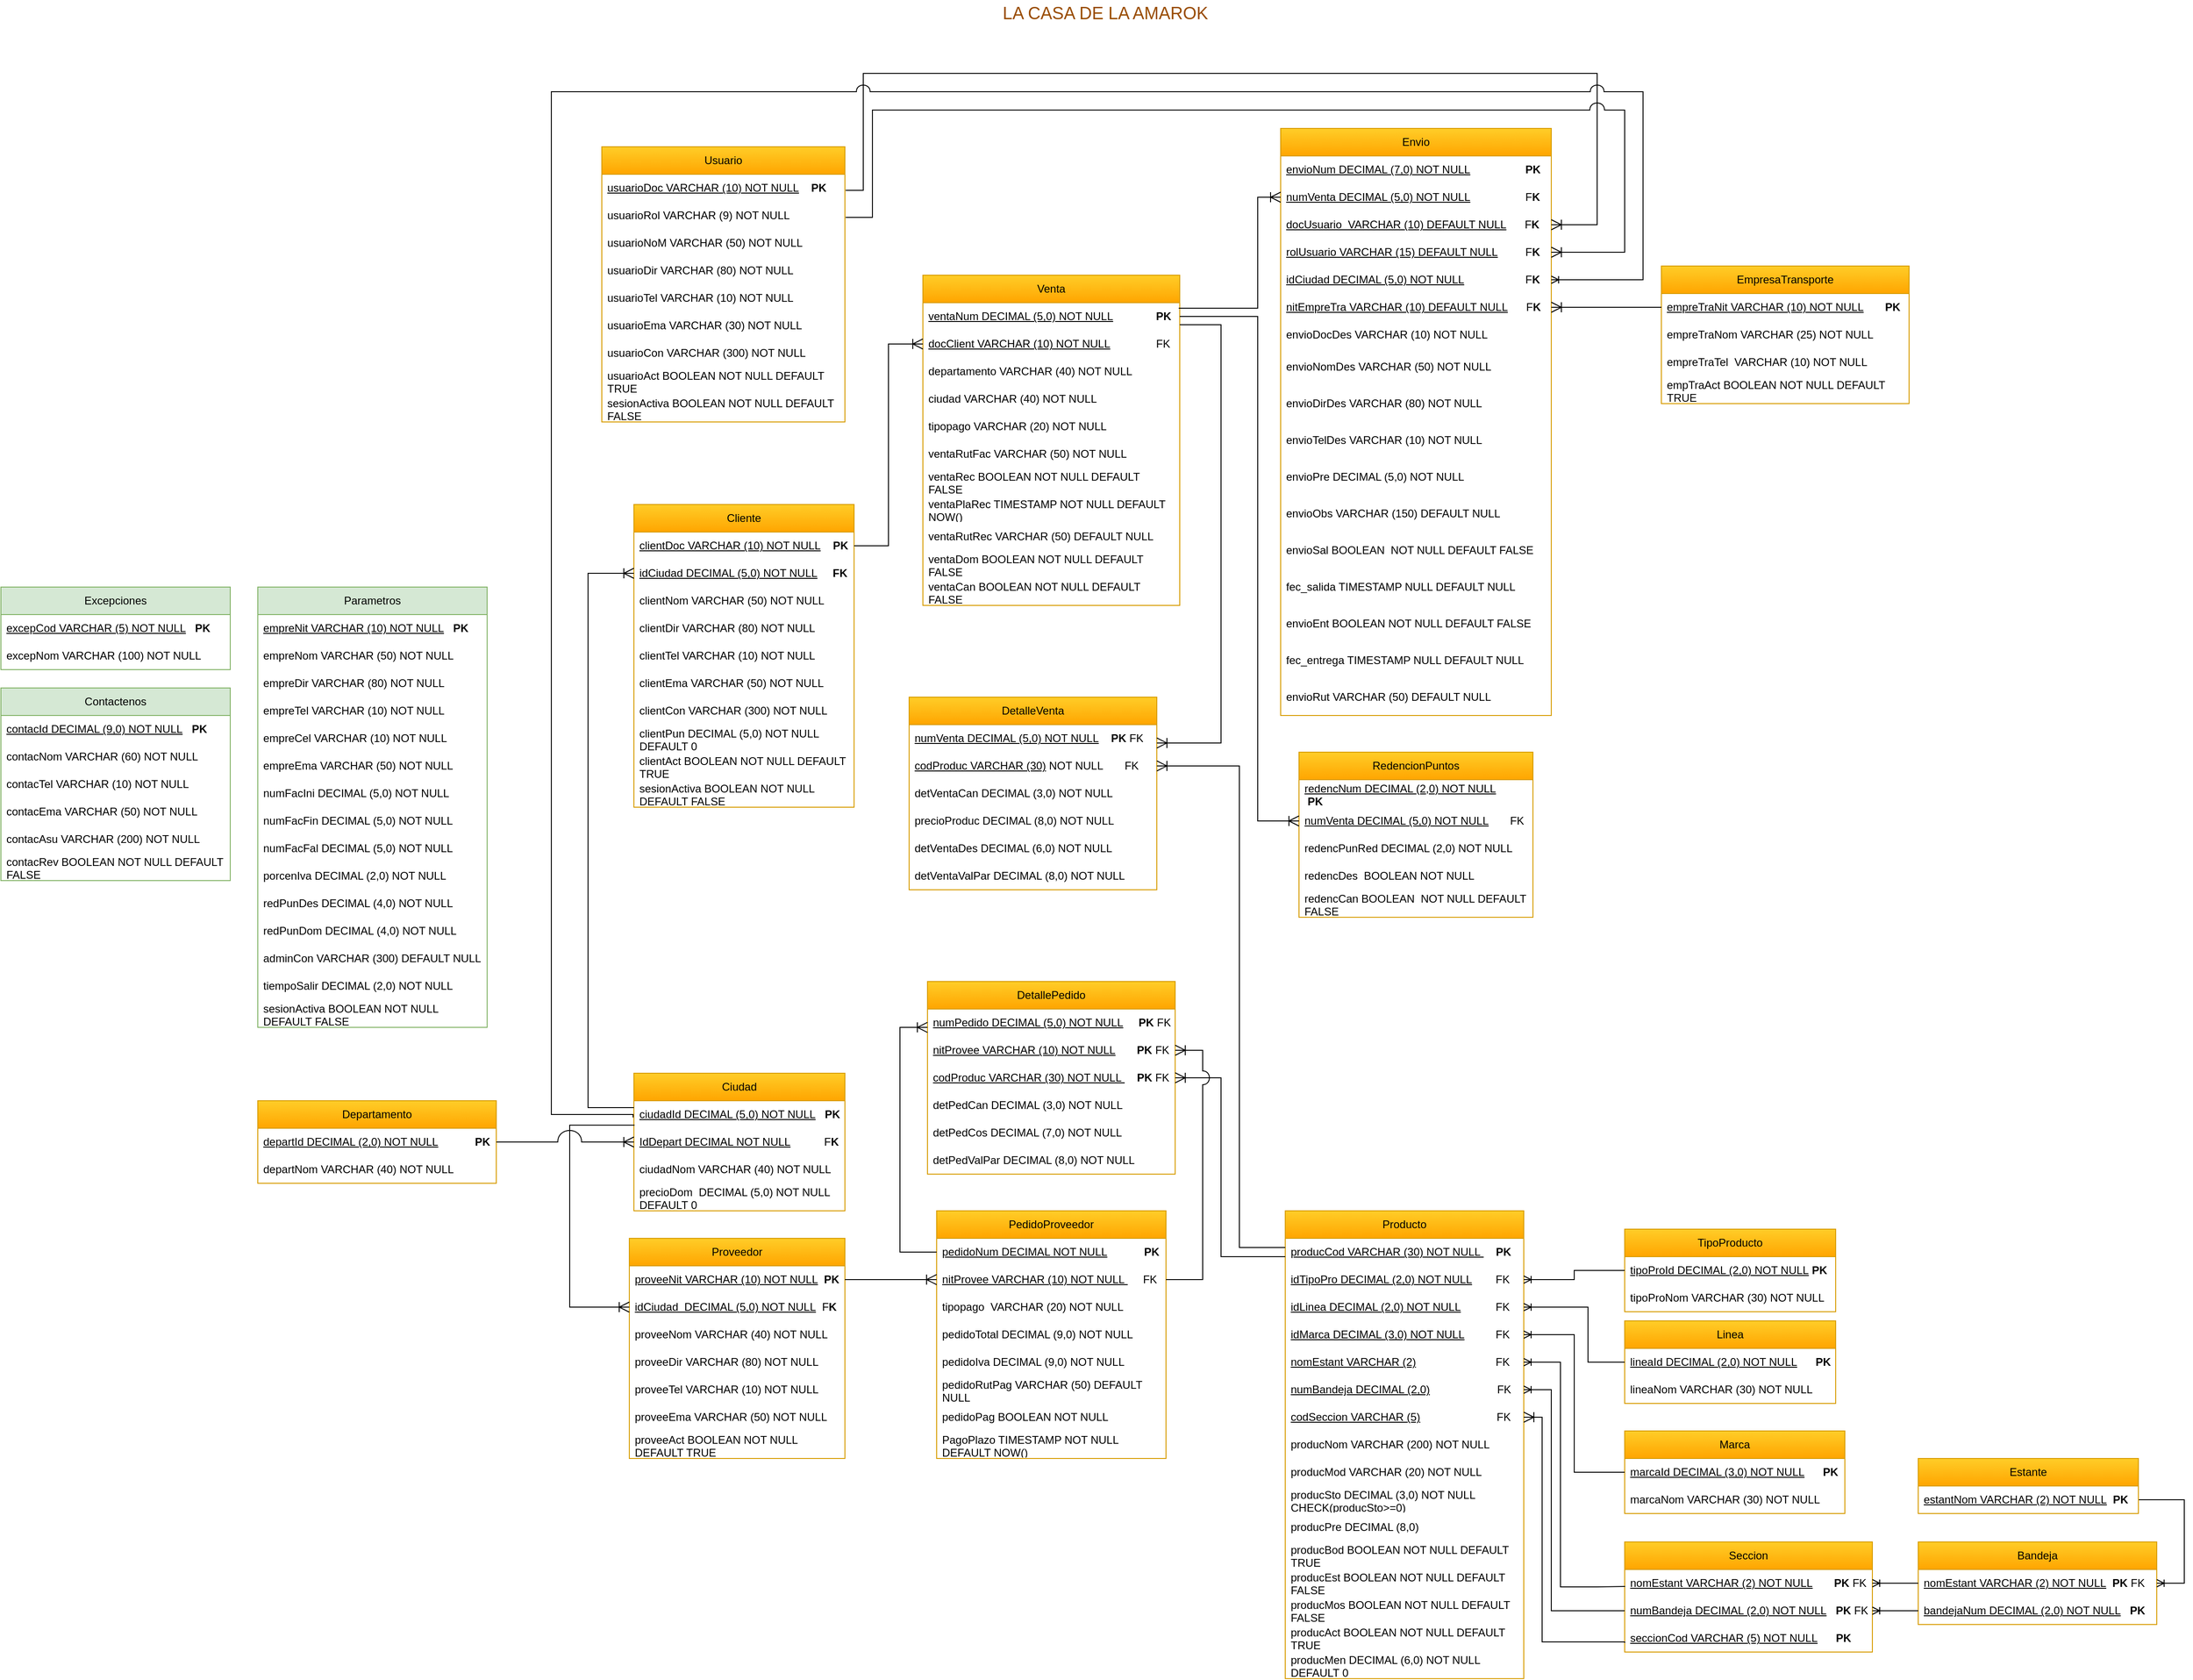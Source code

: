 <mxfile version="24.6.4" type="device">
  <diagram name="Página-1" id="YYPLR7em1B62Rwu6h7cD">
    <mxGraphModel dx="2939" dy="2709" grid="1" gridSize="10" guides="1" tooltips="1" connect="1" arrows="1" fold="1" page="1" pageScale="1" pageWidth="827" pageHeight="1169" math="0" shadow="0">
      <root>
        <mxCell id="0" />
        <mxCell id="1" parent="0" />
        <mxCell id="UHW693a0Wnq4BT_KecG--1" value="Cliente" style="swimlane;fontStyle=0;childLayout=stackLayout;horizontal=1;startSize=30;horizontalStack=0;resizeParent=1;resizeParentMax=0;resizeLast=0;collapsible=1;marginBottom=0;whiteSpace=wrap;html=1;fillColor=#ffcd28;strokeColor=#d79b00;gradientColor=#ffa500;" parent="1" vertex="1">
          <mxGeometry x="-100" y="-510" width="240" height="330" as="geometry" />
        </mxCell>
        <mxCell id="UHW693a0Wnq4BT_KecG--2" value="&lt;u&gt;clientDoc VARCHAR (10)&amp;nbsp;NOT NULL&lt;/u&gt;&amp;nbsp; &amp;nbsp;&amp;nbsp;&lt;b&gt;PK&lt;/b&gt;" style="text;strokeColor=none;fillColor=none;align=left;verticalAlign=middle;spacingLeft=4;spacingRight=4;overflow=hidden;points=[[0,0.5],[1,0.5]];portConstraint=eastwest;rotatable=0;whiteSpace=wrap;html=1;" parent="UHW693a0Wnq4BT_KecG--1" vertex="1">
          <mxGeometry y="30" width="240" height="30" as="geometry" />
        </mxCell>
        <mxCell id="UHW693a0Wnq4BT_KecG--44" value="&lt;u&gt;idCiudad DECIMAL (5,0) NOT NULL&lt;/u&gt;&amp;nbsp; &amp;nbsp; &amp;nbsp;&lt;b&gt;FK&lt;/b&gt;" style="text;strokeColor=none;fillColor=none;align=left;verticalAlign=middle;spacingLeft=4;spacingRight=4;overflow=hidden;points=[[0,0.5],[1,0.5]];portConstraint=eastwest;rotatable=0;whiteSpace=wrap;html=1;" parent="UHW693a0Wnq4BT_KecG--1" vertex="1">
          <mxGeometry y="60" width="240" height="30" as="geometry" />
        </mxCell>
        <mxCell id="UHW693a0Wnq4BT_KecG--5" value="clientNom VARCHAR (50) NOT NULL" style="text;strokeColor=none;fillColor=none;align=left;verticalAlign=middle;spacingLeft=4;spacingRight=4;overflow=hidden;points=[[0,0.5],[1,0.5]];portConstraint=eastwest;rotatable=0;whiteSpace=wrap;html=1;" parent="UHW693a0Wnq4BT_KecG--1" vertex="1">
          <mxGeometry y="90" width="240" height="30" as="geometry" />
        </mxCell>
        <mxCell id="UHW693a0Wnq4BT_KecG--4" value="clientDir VARCHAR (80) NOT NULL" style="text;strokeColor=none;fillColor=none;align=left;verticalAlign=middle;spacingLeft=4;spacingRight=4;overflow=hidden;points=[[0,0.5],[1,0.5]];portConstraint=eastwest;rotatable=0;whiteSpace=wrap;html=1;" parent="UHW693a0Wnq4BT_KecG--1" vertex="1">
          <mxGeometry y="120" width="240" height="30" as="geometry" />
        </mxCell>
        <mxCell id="UHW693a0Wnq4BT_KecG--6" value="clientTel VARCHAR (10) NOT NULL" style="text;strokeColor=none;fillColor=none;align=left;verticalAlign=middle;spacingLeft=4;spacingRight=4;overflow=hidden;points=[[0,0.5],[1,0.5]];portConstraint=eastwest;rotatable=0;whiteSpace=wrap;html=1;" parent="UHW693a0Wnq4BT_KecG--1" vertex="1">
          <mxGeometry y="150" width="240" height="30" as="geometry" />
        </mxCell>
        <mxCell id="UHW693a0Wnq4BT_KecG--7" value="clientEma VARCHAR (50) NOT NULL" style="text;strokeColor=none;fillColor=none;align=left;verticalAlign=middle;spacingLeft=4;spacingRight=4;overflow=hidden;points=[[0,0.5],[1,0.5]];portConstraint=eastwest;rotatable=0;whiteSpace=wrap;html=1;" parent="UHW693a0Wnq4BT_KecG--1" vertex="1">
          <mxGeometry y="180" width="240" height="30" as="geometry" />
        </mxCell>
        <mxCell id="yLPHmwctXrpFt8gfFYM9-3" value="clientCon VARCHAR (300) NOT NULL" style="text;strokeColor=none;fillColor=none;align=left;verticalAlign=middle;spacingLeft=4;spacingRight=4;overflow=hidden;points=[[0,0.5],[1,0.5]];portConstraint=eastwest;rotatable=0;whiteSpace=wrap;html=1;" parent="UHW693a0Wnq4BT_KecG--1" vertex="1">
          <mxGeometry y="210" width="240" height="30" as="geometry" />
        </mxCell>
        <mxCell id="5itmOo7OciiEflq-pPPm-1" value="clientPun DECIMAL (5,0) NOT NULL DEFAULT 0" style="text;strokeColor=none;fillColor=none;align=left;verticalAlign=middle;spacingLeft=4;spacingRight=4;overflow=hidden;points=[[0,0.5],[1,0.5]];portConstraint=eastwest;rotatable=0;whiteSpace=wrap;html=1;" parent="UHW693a0Wnq4BT_KecG--1" vertex="1">
          <mxGeometry y="240" width="240" height="30" as="geometry" />
        </mxCell>
        <mxCell id="Hx_mXP-tW_U6W2S-rnSu-2" value="clientAct BOOLEAN NOT NULL DEFAULT TRUE" style="text;strokeColor=none;fillColor=none;align=left;verticalAlign=middle;spacingLeft=4;spacingRight=4;overflow=hidden;points=[[0,0.5],[1,0.5]];portConstraint=eastwest;rotatable=0;whiteSpace=wrap;html=1;" parent="UHW693a0Wnq4BT_KecG--1" vertex="1">
          <mxGeometry y="270" width="240" height="30" as="geometry" />
        </mxCell>
        <mxCell id="Hx_mXP-tW_U6W2S-rnSu-3" value="sesionActiva BOOLEAN NOT NULL DEFAULT FALSE" style="text;strokeColor=none;fillColor=none;align=left;verticalAlign=middle;spacingLeft=4;spacingRight=4;overflow=hidden;points=[[0,0.5],[1,0.5]];portConstraint=eastwest;rotatable=0;whiteSpace=wrap;html=1;" parent="UHW693a0Wnq4BT_KecG--1" vertex="1">
          <mxGeometry y="300" width="240" height="30" as="geometry" />
        </mxCell>
        <mxCell id="UHW693a0Wnq4BT_KecG--9" value="Venta" style="swimlane;fontStyle=0;childLayout=stackLayout;horizontal=1;startSize=30;horizontalStack=0;resizeParent=1;resizeParentMax=0;resizeLast=0;collapsible=1;marginBottom=0;whiteSpace=wrap;html=1;fillColor=#ffcd28;strokeColor=#d79b00;gradientColor=#ffa500;" parent="1" vertex="1">
          <mxGeometry x="215" y="-760" width="280" height="360" as="geometry" />
        </mxCell>
        <mxCell id="UHW693a0Wnq4BT_KecG--10" value="&lt;u&gt;ventaNum DECIMAL (5,0) NOT NULL&lt;/u&gt;&amp;nbsp; &amp;nbsp; &amp;nbsp; &amp;nbsp; &amp;nbsp; &amp;nbsp; &amp;nbsp;&amp;nbsp;&lt;b&gt;PK&lt;/b&gt;" style="text;strokeColor=none;fillColor=none;align=left;verticalAlign=middle;spacingLeft=4;spacingRight=4;overflow=hidden;points=[[0,0.5],[1,0.5]];portConstraint=eastwest;rotatable=0;whiteSpace=wrap;html=1;" parent="UHW693a0Wnq4BT_KecG--9" vertex="1">
          <mxGeometry y="30" width="280" height="30" as="geometry" />
        </mxCell>
        <mxCell id="UHW693a0Wnq4BT_KecG--18" value="&lt;u&gt;docClient VARCHAR (10)&amp;nbsp;NOT NULL&lt;/u&gt;&amp;nbsp; &amp;nbsp; &amp;nbsp; &amp;nbsp; &amp;nbsp; &amp;nbsp; &amp;nbsp; &amp;nbsp;FK" style="text;strokeColor=none;fillColor=none;align=left;verticalAlign=middle;spacingLeft=4;spacingRight=4;overflow=hidden;points=[[0,0.5],[1,0.5]];portConstraint=eastwest;rotatable=0;whiteSpace=wrap;html=1;" parent="UHW693a0Wnq4BT_KecG--9" vertex="1">
          <mxGeometry y="60" width="280" height="30" as="geometry" />
        </mxCell>
        <mxCell id="Hx_mXP-tW_U6W2S-rnSu-8" value="departamento VARCHAR (40) NOT NULL" style="text;strokeColor=none;fillColor=none;align=left;verticalAlign=middle;spacingLeft=4;spacingRight=4;overflow=hidden;points=[[0,0.5],[1,0.5]];portConstraint=eastwest;rotatable=0;whiteSpace=wrap;html=1;" parent="UHW693a0Wnq4BT_KecG--9" vertex="1">
          <mxGeometry y="90" width="280" height="30" as="geometry" />
        </mxCell>
        <mxCell id="P0X9lRQ6gSxI_ii8KuhD-100" value="ciudad VARCHAR (40) NOT NULL" style="text;strokeColor=none;fillColor=none;align=left;verticalAlign=middle;spacingLeft=4;spacingRight=4;overflow=hidden;points=[[0,0.5],[1,0.5]];portConstraint=eastwest;rotatable=0;whiteSpace=wrap;html=1;" vertex="1" parent="UHW693a0Wnq4BT_KecG--9">
          <mxGeometry y="120" width="280" height="30" as="geometry" />
        </mxCell>
        <mxCell id="P0X9lRQ6gSxI_ii8KuhD-102" value="tipopago VARCHAR (20) NOT NULL" style="text;strokeColor=none;fillColor=none;align=left;verticalAlign=middle;spacingLeft=4;spacingRight=4;overflow=hidden;points=[[0,0.5],[1,0.5]];portConstraint=eastwest;rotatable=0;whiteSpace=wrap;html=1;" vertex="1" parent="UHW693a0Wnq4BT_KecG--9">
          <mxGeometry y="150" width="280" height="30" as="geometry" />
        </mxCell>
        <mxCell id="P0X9lRQ6gSxI_ii8KuhD-103" value="ventaRutFac VARCHAR (50) NOT NULL" style="text;strokeColor=none;fillColor=none;align=left;verticalAlign=middle;spacingLeft=4;spacingRight=4;overflow=hidden;points=[[0,0.5],[1,0.5]];portConstraint=eastwest;rotatable=0;whiteSpace=wrap;html=1;" vertex="1" parent="UHW693a0Wnq4BT_KecG--9">
          <mxGeometry y="180" width="280" height="30" as="geometry" />
        </mxCell>
        <mxCell id="pVnNqc0NSjyMipYpw8rr-1" value="ventaRec BOOLEAN NOT NULL DEFAULT FALSE" style="text;strokeColor=none;fillColor=none;align=left;verticalAlign=middle;spacingLeft=4;spacingRight=4;overflow=hidden;points=[[0,0.5],[1,0.5]];portConstraint=eastwest;rotatable=0;whiteSpace=wrap;html=1;" parent="UHW693a0Wnq4BT_KecG--9" vertex="1">
          <mxGeometry y="210" width="280" height="30" as="geometry" />
        </mxCell>
        <mxCell id="P0X9lRQ6gSxI_ii8KuhD-104" value="ventaPlaRec TIMESTAMP NOT NULL DEFAULT NOW()" style="text;strokeColor=none;fillColor=none;align=left;verticalAlign=middle;spacingLeft=4;spacingRight=4;overflow=hidden;points=[[0,0.5],[1,0.5]];portConstraint=eastwest;rotatable=0;whiteSpace=wrap;html=1;" vertex="1" parent="UHW693a0Wnq4BT_KecG--9">
          <mxGeometry y="240" width="280" height="30" as="geometry" />
        </mxCell>
        <mxCell id="P0X9lRQ6gSxI_ii8KuhD-105" value="ventaRutRec VARCHAR (50) DEFAULT NULL" style="text;strokeColor=none;fillColor=none;align=left;verticalAlign=middle;spacingLeft=4;spacingRight=4;overflow=hidden;points=[[0,0.5],[1,0.5]];portConstraint=eastwest;rotatable=0;whiteSpace=wrap;html=1;" vertex="1" parent="UHW693a0Wnq4BT_KecG--9">
          <mxGeometry y="270" width="280" height="30" as="geometry" />
        </mxCell>
        <mxCell id="TfvnZzf5zhwCHyDXL_qS-2" value="ventaDom BOOLEAN NOT NULL DEFAULT FALSE" style="text;strokeColor=none;fillColor=none;align=left;verticalAlign=middle;spacingLeft=4;spacingRight=4;overflow=hidden;points=[[0,0.5],[1,0.5]];portConstraint=eastwest;rotatable=0;whiteSpace=wrap;html=1;" parent="UHW693a0Wnq4BT_KecG--9" vertex="1">
          <mxGeometry y="300" width="280" height="30" as="geometry" />
        </mxCell>
        <mxCell id="P0X9lRQ6gSxI_ii8KuhD-106" value="ventaCan BOOLEAN NOT NULL DEFAULT FALSE" style="text;strokeColor=none;fillColor=none;align=left;verticalAlign=middle;spacingLeft=4;spacingRight=4;overflow=hidden;points=[[0,0.5],[1,0.5]];portConstraint=eastwest;rotatable=0;whiteSpace=wrap;html=1;" vertex="1" parent="UHW693a0Wnq4BT_KecG--9">
          <mxGeometry y="330" width="280" height="30" as="geometry" />
        </mxCell>
        <mxCell id="UHW693a0Wnq4BT_KecG--19" value="TipoProducto" style="swimlane;fontStyle=0;childLayout=stackLayout;horizontal=1;startSize=30;horizontalStack=0;resizeParent=1;resizeParentMax=0;resizeLast=0;collapsible=1;marginBottom=0;whiteSpace=wrap;html=1;fillColor=#ffcd28;strokeColor=#d79b00;gradientColor=#ffa500;" parent="1" vertex="1">
          <mxGeometry x="980" y="280" width="230" height="90" as="geometry" />
        </mxCell>
        <mxCell id="UHW693a0Wnq4BT_KecG--20" value="&lt;u&gt;tipoProId DECIMAL (2,0) NOT NULL&lt;/u&gt;&amp;nbsp;&lt;b&gt;PK&lt;/b&gt;" style="text;strokeColor=none;fillColor=none;align=left;verticalAlign=middle;spacingLeft=4;spacingRight=4;overflow=hidden;points=[[0,0.5],[1,0.5]];portConstraint=eastwest;rotatable=0;whiteSpace=wrap;html=1;" parent="UHW693a0Wnq4BT_KecG--19" vertex="1">
          <mxGeometry y="30" width="230" height="30" as="geometry" />
        </mxCell>
        <mxCell id="UHW693a0Wnq4BT_KecG--21" value="tipoProNom VARCHAR (30) NOT NULL" style="text;strokeColor=none;fillColor=none;align=left;verticalAlign=middle;spacingLeft=4;spacingRight=4;overflow=hidden;points=[[0,0.5],[1,0.5]];portConstraint=eastwest;rotatable=0;whiteSpace=wrap;html=1;" parent="UHW693a0Wnq4BT_KecG--19" vertex="1">
          <mxGeometry y="60" width="230" height="30" as="geometry" />
        </mxCell>
        <mxCell id="UHW693a0Wnq4BT_KecG--24" value="" style="edgeStyle=orthogonalEdgeStyle;fontSize=12;html=1;endArrow=ERoneToMany;rounded=0;exitX=1;exitY=0.5;exitDx=0;exitDy=0;entryX=0;entryY=0.5;entryDx=0;entryDy=0;endSize=9;" parent="1" source="UHW693a0Wnq4BT_KecG--2" target="UHW693a0Wnq4BT_KecG--18" edge="1">
          <mxGeometry width="100" height="100" relative="1" as="geometry">
            <mxPoint x="570" y="-230" as="sourcePoint" />
            <mxPoint x="670" y="-330" as="targetPoint" />
          </mxGeometry>
        </mxCell>
        <mxCell id="UHW693a0Wnq4BT_KecG--27" value="Producto" style="swimlane;fontStyle=0;childLayout=stackLayout;horizontal=1;startSize=30;horizontalStack=0;resizeParent=1;resizeParentMax=0;resizeLast=0;collapsible=1;marginBottom=0;whiteSpace=wrap;html=1;fillColor=#ffcd28;strokeColor=#d79b00;gradientColor=#ffa500;" parent="1" vertex="1">
          <mxGeometry x="610" y="260" width="260" height="510" as="geometry" />
        </mxCell>
        <mxCell id="UHW693a0Wnq4BT_KecG--28" value="&lt;u&gt;producCod VARCHAR (30)&amp;nbsp;NOT NULL&amp;nbsp;&lt;/u&gt; &amp;nbsp; &amp;nbsp;&lt;b&gt;PK&lt;/b&gt;&amp;nbsp;" style="text;strokeColor=none;fillColor=none;align=left;verticalAlign=middle;spacingLeft=4;spacingRight=4;overflow=hidden;points=[[0,0.5],[1,0.5]];portConstraint=eastwest;rotatable=0;whiteSpace=wrap;html=1;" parent="UHW693a0Wnq4BT_KecG--27" vertex="1">
          <mxGeometry y="30" width="260" height="30" as="geometry" />
        </mxCell>
        <mxCell id="UHW693a0Wnq4BT_KecG--29" value="&lt;u&gt;idTipoPro DECIMAL (2,0) NOT NULL&lt;/u&gt;&lt;span style=&quot;white-space: pre;&quot;&gt;&#x9;&lt;/span&gt;&amp;nbsp; &amp;nbsp;FK" style="text;strokeColor=none;fillColor=none;align=left;verticalAlign=middle;spacingLeft=4;spacingRight=4;overflow=hidden;points=[[0,0.5],[1,0.5]];portConstraint=eastwest;rotatable=0;whiteSpace=wrap;html=1;" parent="UHW693a0Wnq4BT_KecG--27" vertex="1">
          <mxGeometry y="60" width="260" height="30" as="geometry" />
        </mxCell>
        <mxCell id="P0X9lRQ6gSxI_ii8KuhD-66" value="&lt;u&gt;idLinea&amp;nbsp;DECIMAL (2,0) NOT NULL&lt;/u&gt;&lt;span style=&quot;white-space: pre;&quot;&gt;&#x9;&lt;/span&gt;&amp;nbsp; &amp;nbsp;FK" style="text;strokeColor=none;fillColor=none;align=left;verticalAlign=middle;spacingLeft=4;spacingRight=4;overflow=hidden;points=[[0,0.5],[1,0.5]];portConstraint=eastwest;rotatable=0;whiteSpace=wrap;html=1;" vertex="1" parent="UHW693a0Wnq4BT_KecG--27">
          <mxGeometry y="90" width="260" height="30" as="geometry" />
        </mxCell>
        <mxCell id="P0X9lRQ6gSxI_ii8KuhD-68" value="&lt;u&gt;idMarca DECIMAL (3,0) NOT NULL&lt;/u&gt;&lt;span style=&quot;white-space: pre;&quot;&gt;&#x9;&lt;/span&gt;&amp;nbsp; &amp;nbsp;FK" style="text;strokeColor=none;fillColor=none;align=left;verticalAlign=middle;spacingLeft=4;spacingRight=4;overflow=hidden;points=[[0,0.5],[1,0.5]];portConstraint=eastwest;rotatable=0;whiteSpace=wrap;html=1;" vertex="1" parent="UHW693a0Wnq4BT_KecG--27">
          <mxGeometry y="120" width="260" height="30" as="geometry" />
        </mxCell>
        <mxCell id="P0X9lRQ6gSxI_ii8KuhD-67" value="&lt;u&gt;nomEstant VARCHAR (2)&lt;/u&gt;&lt;span style=&quot;white-space: pre;&quot;&gt;&#x9;&lt;/span&gt;&amp;nbsp; &amp;nbsp; &amp;nbsp; &amp;nbsp; &amp;nbsp; &amp;nbsp; &amp;nbsp; &amp;nbsp; &amp;nbsp; &amp;nbsp;FK" style="text;strokeColor=none;fillColor=none;align=left;verticalAlign=middle;spacingLeft=4;spacingRight=4;overflow=hidden;points=[[0,0.5],[1,0.5]];portConstraint=eastwest;rotatable=0;whiteSpace=wrap;html=1;" vertex="1" parent="UHW693a0Wnq4BT_KecG--27">
          <mxGeometry y="150" width="260" height="30" as="geometry" />
        </mxCell>
        <mxCell id="P0X9lRQ6gSxI_ii8KuhD-70" value="&lt;u&gt;numBandeja DECIMAL (2,0)&lt;/u&gt;&amp;nbsp; &amp;nbsp; &amp;nbsp; &amp;nbsp; &amp;nbsp; &amp;nbsp; &amp;nbsp; &amp;nbsp; &amp;nbsp; &amp;nbsp; &amp;nbsp; FK" style="text;strokeColor=none;fillColor=none;align=left;verticalAlign=middle;spacingLeft=4;spacingRight=4;overflow=hidden;points=[[0,0.5],[1,0.5]];portConstraint=eastwest;rotatable=0;whiteSpace=wrap;html=1;" vertex="1" parent="UHW693a0Wnq4BT_KecG--27">
          <mxGeometry y="180" width="260" height="30" as="geometry" />
        </mxCell>
        <mxCell id="P0X9lRQ6gSxI_ii8KuhD-69" value="&lt;u&gt;codSeccion VARCHAR (5)&lt;/u&gt;&amp;nbsp; &amp;nbsp; &amp;nbsp; &amp;nbsp; &amp;nbsp; &amp;nbsp; &amp;nbsp; &amp;nbsp; &amp;nbsp; &amp;nbsp; &amp;nbsp; &amp;nbsp; &amp;nbsp;FK" style="text;strokeColor=none;fillColor=none;align=left;verticalAlign=middle;spacingLeft=4;spacingRight=4;overflow=hidden;points=[[0,0.5],[1,0.5]];portConstraint=eastwest;rotatable=0;whiteSpace=wrap;html=1;" vertex="1" parent="UHW693a0Wnq4BT_KecG--27">
          <mxGeometry y="210" width="260" height="30" as="geometry" />
        </mxCell>
        <mxCell id="P0X9lRQ6gSxI_ii8KuhD-65" value="producNom VARCHAR (200) NOT NULL" style="text;strokeColor=none;fillColor=none;align=left;verticalAlign=middle;spacingLeft=4;spacingRight=4;overflow=hidden;points=[[0,0.5],[1,0.5]];portConstraint=eastwest;rotatable=0;whiteSpace=wrap;html=1;" vertex="1" parent="UHW693a0Wnq4BT_KecG--27">
          <mxGeometry y="240" width="260" height="30" as="geometry" />
        </mxCell>
        <mxCell id="P0X9lRQ6gSxI_ii8KuhD-71" value="producMod VARCHAR (20) NOT NULL" style="text;strokeColor=none;fillColor=none;align=left;verticalAlign=middle;spacingLeft=4;spacingRight=4;overflow=hidden;points=[[0,0.5],[1,0.5]];portConstraint=eastwest;rotatable=0;whiteSpace=wrap;html=1;" vertex="1" parent="UHW693a0Wnq4BT_KecG--27">
          <mxGeometry y="270" width="260" height="30" as="geometry" />
        </mxCell>
        <mxCell id="UHW693a0Wnq4BT_KecG--30" value="producSto DECIMAL (3,0) NOT NULL CHECK(producSto&amp;gt;=0)" style="text;strokeColor=none;fillColor=none;align=left;verticalAlign=middle;spacingLeft=4;spacingRight=4;overflow=hidden;points=[[0,0.5],[1,0.5]];portConstraint=eastwest;rotatable=0;whiteSpace=wrap;html=1;" parent="UHW693a0Wnq4BT_KecG--27" vertex="1">
          <mxGeometry y="300" width="260" height="30" as="geometry" />
        </mxCell>
        <mxCell id="UHW693a0Wnq4BT_KecG--31" value="producPre DECIMAL (8,0)" style="text;strokeColor=none;fillColor=none;align=left;verticalAlign=middle;spacingLeft=4;spacingRight=4;overflow=hidden;points=[[0,0.5],[1,0.5]];portConstraint=eastwest;rotatable=0;whiteSpace=wrap;html=1;" parent="UHW693a0Wnq4BT_KecG--27" vertex="1">
          <mxGeometry y="330" width="260" height="30" as="geometry" />
        </mxCell>
        <mxCell id="UHW693a0Wnq4BT_KecG--32" value="producBod BOOLEAN NOT NULL DEFAULT TRUE" style="text;strokeColor=none;fillColor=none;align=left;verticalAlign=middle;spacingLeft=4;spacingRight=4;overflow=hidden;points=[[0,0.5],[1,0.5]];portConstraint=eastwest;rotatable=0;whiteSpace=wrap;html=1;" parent="UHW693a0Wnq4BT_KecG--27" vertex="1">
          <mxGeometry y="360" width="260" height="30" as="geometry" />
        </mxCell>
        <mxCell id="P0X9lRQ6gSxI_ii8KuhD-72" value="producEst BOOLEAN NOT NULL DEFAULT FALSE" style="text;strokeColor=none;fillColor=none;align=left;verticalAlign=middle;spacingLeft=4;spacingRight=4;overflow=hidden;points=[[0,0.5],[1,0.5]];portConstraint=eastwest;rotatable=0;whiteSpace=wrap;html=1;" vertex="1" parent="UHW693a0Wnq4BT_KecG--27">
          <mxGeometry y="390" width="260" height="30" as="geometry" />
        </mxCell>
        <mxCell id="P0X9lRQ6gSxI_ii8KuhD-73" value="producMos BOOLEAN NOT NULL DEFAULT FALSE" style="text;strokeColor=none;fillColor=none;align=left;verticalAlign=middle;spacingLeft=4;spacingRight=4;overflow=hidden;points=[[0,0.5],[1,0.5]];portConstraint=eastwest;rotatable=0;whiteSpace=wrap;html=1;" vertex="1" parent="UHW693a0Wnq4BT_KecG--27">
          <mxGeometry y="420" width="260" height="30" as="geometry" />
        </mxCell>
        <mxCell id="P0X9lRQ6gSxI_ii8KuhD-74" value="producAct BOOLEAN NOT NULL DEFAULT TRUE" style="text;strokeColor=none;fillColor=none;align=left;verticalAlign=middle;spacingLeft=4;spacingRight=4;overflow=hidden;points=[[0,0.5],[1,0.5]];portConstraint=eastwest;rotatable=0;whiteSpace=wrap;html=1;" vertex="1" parent="UHW693a0Wnq4BT_KecG--27">
          <mxGeometry y="450" width="260" height="30" as="geometry" />
        </mxCell>
        <mxCell id="P0X9lRQ6gSxI_ii8KuhD-75" value="producMen DECIMAL (6,0) NOT NULL DEFAULT 0" style="text;strokeColor=none;fillColor=none;align=left;verticalAlign=middle;spacingLeft=4;spacingRight=4;overflow=hidden;points=[[0,0.5],[1,0.5]];portConstraint=eastwest;rotatable=0;whiteSpace=wrap;html=1;" vertex="1" parent="UHW693a0Wnq4BT_KecG--27">
          <mxGeometry y="480" width="260" height="30" as="geometry" />
        </mxCell>
        <mxCell id="UHW693a0Wnq4BT_KecG--33" value="Proveedor" style="swimlane;fontStyle=0;childLayout=stackLayout;horizontal=1;startSize=30;horizontalStack=0;resizeParent=1;resizeParentMax=0;resizeLast=0;collapsible=1;marginBottom=0;whiteSpace=wrap;html=1;fillColor=#ffcd28;strokeColor=#d79b00;gradientColor=#ffa500;" parent="1" vertex="1">
          <mxGeometry x="-105" y="290" width="235" height="240" as="geometry" />
        </mxCell>
        <mxCell id="UHW693a0Wnq4BT_KecG--34" value="&lt;u&gt;proveeNit VARCHAR (10) NOT NULL&lt;/u&gt;&amp;nbsp;&amp;nbsp;&lt;b&gt;PK&lt;/b&gt;" style="text;strokeColor=none;fillColor=none;align=left;verticalAlign=middle;spacingLeft=4;spacingRight=4;overflow=hidden;points=[[0,0.5],[1,0.5]];portConstraint=eastwest;rotatable=0;whiteSpace=wrap;html=1;" parent="UHW693a0Wnq4BT_KecG--33" vertex="1">
          <mxGeometry y="30" width="235" height="30" as="geometry" />
        </mxCell>
        <mxCell id="UHW693a0Wnq4BT_KecG--46" value="&lt;u&gt;idCiudad&amp;nbsp; DECIMAL (5,0) NOT NULL&lt;/u&gt;&amp;nbsp; F&lt;b&gt;K&lt;/b&gt;&amp;nbsp;" style="text;strokeColor=none;fillColor=none;align=left;verticalAlign=middle;spacingLeft=4;spacingRight=4;overflow=hidden;points=[[0,0.5],[1,0.5]];portConstraint=eastwest;rotatable=0;whiteSpace=wrap;html=1;" parent="UHW693a0Wnq4BT_KecG--33" vertex="1">
          <mxGeometry y="60" width="235" height="30" as="geometry" />
        </mxCell>
        <mxCell id="UHW693a0Wnq4BT_KecG--35" value="proveeNom VARCHAR (40) NOT NULL" style="text;strokeColor=none;fillColor=none;align=left;verticalAlign=middle;spacingLeft=4;spacingRight=4;overflow=hidden;points=[[0,0.5],[1,0.5]];portConstraint=eastwest;rotatable=0;whiteSpace=wrap;html=1;" parent="UHW693a0Wnq4BT_KecG--33" vertex="1">
          <mxGeometry y="90" width="235" height="30" as="geometry" />
        </mxCell>
        <mxCell id="UHW693a0Wnq4BT_KecG--36" value="proveeDir VARCHAR (80) NOT NULL" style="text;strokeColor=none;fillColor=none;align=left;verticalAlign=middle;spacingLeft=4;spacingRight=4;overflow=hidden;points=[[0,0.5],[1,0.5]];portConstraint=eastwest;rotatable=0;whiteSpace=wrap;html=1;" parent="UHW693a0Wnq4BT_KecG--33" vertex="1">
          <mxGeometry y="120" width="235" height="30" as="geometry" />
        </mxCell>
        <mxCell id="P0X9lRQ6gSxI_ii8KuhD-45" value="proveeTel VARCHAR (10) NOT NULL" style="text;strokeColor=none;fillColor=none;align=left;verticalAlign=middle;spacingLeft=4;spacingRight=4;overflow=hidden;points=[[0,0.5],[1,0.5]];portConstraint=eastwest;rotatable=0;whiteSpace=wrap;html=1;" vertex="1" parent="UHW693a0Wnq4BT_KecG--33">
          <mxGeometry y="150" width="235" height="30" as="geometry" />
        </mxCell>
        <mxCell id="TfvnZzf5zhwCHyDXL_qS-1" value="proveeEma VARCHAR (50) NOT NULL" style="text;strokeColor=none;fillColor=none;align=left;verticalAlign=middle;spacingLeft=4;spacingRight=4;overflow=hidden;points=[[0,0.5],[1,0.5]];portConstraint=eastwest;rotatable=0;whiteSpace=wrap;html=1;" parent="UHW693a0Wnq4BT_KecG--33" vertex="1">
          <mxGeometry y="180" width="235" height="30" as="geometry" />
        </mxCell>
        <mxCell id="UHW693a0Wnq4BT_KecG--37" value="proveeAct BOOLEAN NOT NULL DEFAULT TRUE" style="text;strokeColor=none;fillColor=none;align=left;verticalAlign=middle;spacingLeft=4;spacingRight=4;overflow=hidden;points=[[0,0.5],[1,0.5]];portConstraint=eastwest;rotatable=0;whiteSpace=wrap;html=1;" parent="UHW693a0Wnq4BT_KecG--33" vertex="1">
          <mxGeometry y="210" width="235" height="30" as="geometry" />
        </mxCell>
        <mxCell id="UHW693a0Wnq4BT_KecG--38" value="Ciudad" style="swimlane;fontStyle=0;childLayout=stackLayout;horizontal=1;startSize=30;horizontalStack=0;resizeParent=1;resizeParentMax=0;resizeLast=0;collapsible=1;marginBottom=0;whiteSpace=wrap;html=1;fillColor=#ffcd28;strokeColor=#d79b00;gradientColor=#ffa500;" parent="1" vertex="1">
          <mxGeometry x="-100" y="110" width="230" height="150" as="geometry" />
        </mxCell>
        <mxCell id="UHW693a0Wnq4BT_KecG--39" value="&lt;u&gt;ciudadId DECIMAL (5,0) NOT NULL&lt;/u&gt;&amp;nbsp; &amp;nbsp;&lt;b&gt;PK&lt;/b&gt;" style="text;strokeColor=none;fillColor=none;align=left;verticalAlign=middle;spacingLeft=4;spacingRight=4;overflow=hidden;points=[[0,0.5],[1,0.5]];portConstraint=eastwest;rotatable=0;whiteSpace=wrap;html=1;" parent="UHW693a0Wnq4BT_KecG--38" vertex="1">
          <mxGeometry y="30" width="230" height="30" as="geometry" />
        </mxCell>
        <mxCell id="t3XefT4DrZrVAsHFot_A-1" value="&lt;u&gt;IdDepart DECIMAL NOT NULL&lt;/u&gt;&amp;nbsp; &amp;nbsp; &amp;nbsp; &amp;nbsp; &amp;nbsp; &amp;nbsp;F&lt;b&gt;K&lt;/b&gt;" style="text;strokeColor=none;fillColor=none;align=left;verticalAlign=middle;spacingLeft=4;spacingRight=4;overflow=hidden;points=[[0,0.5],[1,0.5]];portConstraint=eastwest;rotatable=0;whiteSpace=wrap;html=1;" parent="UHW693a0Wnq4BT_KecG--38" vertex="1">
          <mxGeometry y="60" width="230" height="30" as="geometry" />
        </mxCell>
        <mxCell id="UHW693a0Wnq4BT_KecG--40" value="ciudadNom VARCHAR (40) NOT NULL" style="text;strokeColor=none;fillColor=none;align=left;verticalAlign=middle;spacingLeft=4;spacingRight=4;overflow=hidden;points=[[0,0.5],[1,0.5]];portConstraint=eastwest;rotatable=0;whiteSpace=wrap;html=1;" parent="UHW693a0Wnq4BT_KecG--38" vertex="1">
          <mxGeometry y="90" width="230" height="30" as="geometry" />
        </mxCell>
        <mxCell id="61FQVvXKAMuJR3-rqrtT-23" value="precioDom&amp;nbsp; DECIMAL (5,0) NOT NULL DEFAULT 0" style="text;strokeColor=none;fillColor=none;align=left;verticalAlign=middle;spacingLeft=4;spacingRight=4;overflow=hidden;points=[[0,0.5],[1,0.5]];portConstraint=eastwest;rotatable=0;whiteSpace=wrap;html=1;" parent="UHW693a0Wnq4BT_KecG--38" vertex="1">
          <mxGeometry y="120" width="230" height="30" as="geometry" />
        </mxCell>
        <mxCell id="UHW693a0Wnq4BT_KecG--42" value="" style="fontSize=12;html=1;endArrow=ERoneToMany;rounded=0;endSize=9;entryX=0;entryY=0.5;entryDx=0;entryDy=0;edgeStyle=orthogonalEdgeStyle;exitX=0;exitY=0.25;exitDx=0;exitDy=0;" parent="1" source="UHW693a0Wnq4BT_KecG--38" target="UHW693a0Wnq4BT_KecG--44" edge="1">
          <mxGeometry width="100" height="100" relative="1" as="geometry">
            <mxPoint x="-100" y="-95" as="sourcePoint" />
            <mxPoint x="100" y="-220" as="targetPoint" />
            <Array as="points">
              <mxPoint x="-150" y="148" />
              <mxPoint x="-150" y="-435" />
            </Array>
          </mxGeometry>
        </mxCell>
        <mxCell id="UHW693a0Wnq4BT_KecG--48" value="" style="edgeStyle=orthogonalEdgeStyle;fontSize=12;html=1;endArrow=ERoneToMany;rounded=0;endSize=9;exitX=0.003;exitY=0.887;exitDx=0;exitDy=0;entryX=0;entryY=0.5;entryDx=0;entryDy=0;exitPerimeter=0;" parent="1" source="UHW693a0Wnq4BT_KecG--39" target="UHW693a0Wnq4BT_KecG--46" edge="1">
          <mxGeometry width="100" height="100" relative="1" as="geometry">
            <mxPoint x="130" y="-50" as="sourcePoint" />
            <mxPoint x="230" y="-105" as="targetPoint" />
            <Array as="points">
              <mxPoint x="-170" y="167" />
              <mxPoint x="-170" y="365" />
            </Array>
          </mxGeometry>
        </mxCell>
        <mxCell id="UHW693a0Wnq4BT_KecG--49" style="edgeStyle=none;rounded=0;orthogonalLoop=1;jettySize=auto;html=1;exitX=0.25;exitY=0;exitDx=0;exitDy=0;startSize=6;endSize=9;" parent="1" source="UHW693a0Wnq4BT_KecG--9" target="UHW693a0Wnq4BT_KecG--9" edge="1">
          <mxGeometry relative="1" as="geometry" />
        </mxCell>
        <mxCell id="oVwKqEpw7itJaS_T92dx-1" value="DetalleVenta" style="swimlane;fontStyle=0;childLayout=stackLayout;horizontal=1;startSize=30;horizontalStack=0;resizeParent=1;resizeParentMax=0;resizeLast=0;collapsible=1;marginBottom=0;whiteSpace=wrap;html=1;fillColor=#ffcd28;strokeColor=#d79b00;gradientColor=#ffa500;" parent="1" vertex="1">
          <mxGeometry x="200" y="-300" width="270" height="210" as="geometry" />
        </mxCell>
        <mxCell id="oVwKqEpw7itJaS_T92dx-2" value="&lt;u&gt;numVenta DECIMAL (5,0) NOT NULL&lt;/u&gt;&amp;nbsp; &amp;nbsp; &lt;b&gt;PK&amp;nbsp;&lt;/b&gt;FK" style="text;strokeColor=none;fillColor=none;align=left;verticalAlign=middle;spacingLeft=4;spacingRight=4;overflow=hidden;points=[[0,0.5],[1,0.5]];portConstraint=eastwest;rotatable=0;whiteSpace=wrap;html=1;" parent="oVwKqEpw7itJaS_T92dx-1" vertex="1">
          <mxGeometry y="30" width="270" height="30" as="geometry" />
        </mxCell>
        <mxCell id="oVwKqEpw7itJaS_T92dx-4" value="&lt;u&gt;codProduc VARCHAR (30)&lt;/u&gt;&amp;nbsp;NOT NULL&amp;nbsp; &amp;nbsp; &amp;nbsp; &amp;nbsp;FK" style="text;strokeColor=none;fillColor=none;align=left;verticalAlign=middle;spacingLeft=4;spacingRight=4;overflow=hidden;points=[[0,0.5],[1,0.5]];portConstraint=eastwest;rotatable=0;whiteSpace=wrap;html=1;" parent="oVwKqEpw7itJaS_T92dx-1" vertex="1">
          <mxGeometry y="60" width="270" height="30" as="geometry" />
        </mxCell>
        <mxCell id="oVwKqEpw7itJaS_T92dx-5" value="detVentaCan DECIMAL (3,0) NOT NULL" style="text;strokeColor=none;fillColor=none;align=left;verticalAlign=middle;spacingLeft=4;spacingRight=4;overflow=hidden;points=[[0,0.5],[1,0.5]];portConstraint=eastwest;rotatable=0;whiteSpace=wrap;html=1;" parent="oVwKqEpw7itJaS_T92dx-1" vertex="1">
          <mxGeometry y="90" width="270" height="30" as="geometry" />
        </mxCell>
        <mxCell id="P0X9lRQ6gSxI_ii8KuhD-108" value="precioProduc DECIMAL (8,0) NOT NULL" style="text;strokeColor=none;fillColor=none;align=left;verticalAlign=middle;spacingLeft=4;spacingRight=4;overflow=hidden;points=[[0,0.5],[1,0.5]];portConstraint=eastwest;rotatable=0;whiteSpace=wrap;html=1;" vertex="1" parent="oVwKqEpw7itJaS_T92dx-1">
          <mxGeometry y="120" width="270" height="30" as="geometry" />
        </mxCell>
        <mxCell id="MN3j87kPTeBehLGBgUPZ-39" value="detVentaDes DECIMAL (6,0) NOT NULL" style="text;strokeColor=none;fillColor=none;align=left;verticalAlign=middle;spacingLeft=4;spacingRight=4;overflow=hidden;points=[[0,0.5],[1,0.5]];portConstraint=eastwest;rotatable=0;whiteSpace=wrap;html=1;" parent="oVwKqEpw7itJaS_T92dx-1" vertex="1">
          <mxGeometry y="150" width="270" height="30" as="geometry" />
        </mxCell>
        <mxCell id="oVwKqEpw7itJaS_T92dx-6" value="detVentaValPar DECIMAL (8,0) NOT NULL" style="text;strokeColor=none;fillColor=none;align=left;verticalAlign=middle;spacingLeft=4;spacingRight=4;overflow=hidden;points=[[0,0.5],[1,0.5]];portConstraint=eastwest;rotatable=0;whiteSpace=wrap;html=1;" parent="oVwKqEpw7itJaS_T92dx-1" vertex="1">
          <mxGeometry y="180" width="270" height="30" as="geometry" />
        </mxCell>
        <mxCell id="oVwKqEpw7itJaS_T92dx-8" value="" style="edgeStyle=orthogonalEdgeStyle;fontSize=12;html=1;endArrow=ERoneToMany;rounded=0;exitX=1;exitY=0.8;exitDx=0;exitDy=0;startSize=6;endSize=9;exitPerimeter=0;" parent="1" source="UHW693a0Wnq4BT_KecG--10" edge="1">
          <mxGeometry width="100" height="100" relative="1" as="geometry">
            <mxPoint x="571" y="-368" as="sourcePoint" />
            <mxPoint x="470" y="-250" as="targetPoint" />
            <Array as="points">
              <mxPoint x="540" y="-706" />
              <mxPoint x="540" y="-250" />
              <mxPoint x="470" y="-250" />
            </Array>
          </mxGeometry>
        </mxCell>
        <mxCell id="oVwKqEpw7itJaS_T92dx-9" value="" style="edgeStyle=orthogonalEdgeStyle;fontSize=12;html=1;endArrow=ERoneToMany;rounded=0;startSize=6;endSize=9;entryX=1;entryY=0.5;entryDx=0;entryDy=0;exitX=0;exitY=0.333;exitDx=0;exitDy=0;exitPerimeter=0;" parent="1" source="UHW693a0Wnq4BT_KecG--28" target="oVwKqEpw7itJaS_T92dx-4" edge="1">
          <mxGeometry width="100" height="100" relative="1" as="geometry">
            <mxPoint x="600" y="300" as="sourcePoint" />
            <mxPoint x="480" y="-230" as="targetPoint" />
            <Array as="points">
              <mxPoint x="560" y="300" />
              <mxPoint x="560" y="-225" />
            </Array>
          </mxGeometry>
        </mxCell>
        <mxCell id="UISFEy1dnGY1AOQaQV74-1" value="PedidoProveedor" style="swimlane;fontStyle=0;childLayout=stackLayout;horizontal=1;startSize=30;horizontalStack=0;resizeParent=1;resizeParentMax=0;resizeLast=0;collapsible=1;marginBottom=0;whiteSpace=wrap;html=1;fillColor=#ffcd28;strokeColor=#d79b00;gradientColor=#ffa500;" parent="1" vertex="1">
          <mxGeometry x="230" y="260" width="250" height="270" as="geometry" />
        </mxCell>
        <mxCell id="UISFEy1dnGY1AOQaQV74-2" value="&lt;u&gt;pedidoNum DECIMAL NOT NULL&lt;/u&gt;&amp;nbsp; &amp;nbsp; &amp;nbsp; &amp;nbsp; &amp;nbsp; &amp;nbsp;&amp;nbsp;&lt;b&gt;PK&lt;/b&gt;" style="text;strokeColor=none;fillColor=none;align=left;verticalAlign=middle;spacingLeft=4;spacingRight=4;overflow=hidden;points=[[0,0.5],[1,0.5]];portConstraint=eastwest;rotatable=0;whiteSpace=wrap;html=1;" parent="UISFEy1dnGY1AOQaQV74-1" vertex="1">
          <mxGeometry y="30" width="250" height="30" as="geometry" />
        </mxCell>
        <mxCell id="UISFEy1dnGY1AOQaQV74-3" value="&lt;u&gt;nitProvee VARCHAR (10)&amp;nbsp;NOT NULL&amp;nbsp;&lt;/u&gt; &amp;nbsp; &amp;nbsp; FK" style="text;strokeColor=none;fillColor=none;align=left;verticalAlign=middle;spacingLeft=4;spacingRight=4;overflow=hidden;points=[[0,0.5],[1,0.5]];portConstraint=eastwest;rotatable=0;whiteSpace=wrap;html=1;" parent="UISFEy1dnGY1AOQaQV74-1" vertex="1">
          <mxGeometry y="60" width="250" height="30" as="geometry" />
        </mxCell>
        <mxCell id="P0X9lRQ6gSxI_ii8KuhD-120" value="tipopago&amp;nbsp; VARCHAR (20) NOT NULL" style="text;strokeColor=none;fillColor=none;align=left;verticalAlign=middle;spacingLeft=4;spacingRight=4;overflow=hidden;points=[[0,0.5],[1,0.5]];portConstraint=eastwest;rotatable=0;whiteSpace=wrap;html=1;" vertex="1" parent="UISFEy1dnGY1AOQaQV74-1">
          <mxGeometry y="90" width="250" height="30" as="geometry" />
        </mxCell>
        <mxCell id="MN3j87kPTeBehLGBgUPZ-31" value="pedidoTotal DECIMAL (9,0) NOT NULL&lt;span style=&quot;white-space: pre;&quot;&gt;&#x9;&lt;/span&gt;" style="text;strokeColor=none;fillColor=none;align=left;verticalAlign=middle;spacingLeft=4;spacingRight=4;overflow=hidden;points=[[0,0.5],[1,0.5]];portConstraint=eastwest;rotatable=0;whiteSpace=wrap;html=1;" parent="UISFEy1dnGY1AOQaQV74-1" vertex="1">
          <mxGeometry y="120" width="250" height="30" as="geometry" />
        </mxCell>
        <mxCell id="UISFEy1dnGY1AOQaQV74-8" value="pedidoIva DECIMAL (9,0) NOT NULL" style="text;strokeColor=none;fillColor=none;align=left;verticalAlign=middle;spacingLeft=4;spacingRight=4;overflow=hidden;points=[[0,0.5],[1,0.5]];portConstraint=eastwest;rotatable=0;whiteSpace=wrap;html=1;" parent="UISFEy1dnGY1AOQaQV74-1" vertex="1">
          <mxGeometry y="150" width="250" height="30" as="geometry" />
        </mxCell>
        <mxCell id="MN3j87kPTeBehLGBgUPZ-30" value="pedidoRutPag VARCHAR (50) DEFAULT NULL&amp;nbsp;" style="text;strokeColor=none;fillColor=none;align=left;verticalAlign=middle;spacingLeft=4;spacingRight=4;overflow=hidden;points=[[0,0.5],[1,0.5]];portConstraint=eastwest;rotatable=0;whiteSpace=wrap;html=1;" parent="UISFEy1dnGY1AOQaQV74-1" vertex="1">
          <mxGeometry y="180" width="250" height="30" as="geometry" />
        </mxCell>
        <mxCell id="Hx_mXP-tW_U6W2S-rnSu-27" value="pedidoPag BOOLEAN NOT NULL" style="text;strokeColor=none;fillColor=none;align=left;verticalAlign=middle;spacingLeft=4;spacingRight=4;overflow=hidden;points=[[0,0.5],[1,0.5]];portConstraint=eastwest;rotatable=0;whiteSpace=wrap;html=1;" parent="UISFEy1dnGY1AOQaQV74-1" vertex="1">
          <mxGeometry y="210" width="250" height="30" as="geometry" />
        </mxCell>
        <mxCell id="P0X9lRQ6gSxI_ii8KuhD-121" value="PagoPlazo TIMESTAMP NOT NULL DEFAULT NOW()" style="text;strokeColor=none;fillColor=none;align=left;verticalAlign=middle;spacingLeft=4;spacingRight=4;overflow=hidden;points=[[0,0.5],[1,0.5]];portConstraint=eastwest;rotatable=0;whiteSpace=wrap;html=1;" vertex="1" parent="UISFEy1dnGY1AOQaQV74-1">
          <mxGeometry y="240" width="250" height="30" as="geometry" />
        </mxCell>
        <mxCell id="UISFEy1dnGY1AOQaQV74-9" value="" style="edgeStyle=orthogonalEdgeStyle;fontSize=12;html=1;endArrow=ERoneToMany;rounded=0;endSize=9;exitX=1;exitY=0.5;exitDx=0;exitDy=0;entryX=0;entryY=0.5;entryDx=0;entryDy=0;" parent="1" source="UHW693a0Wnq4BT_KecG--34" target="UISFEy1dnGY1AOQaQV74-3" edge="1">
          <mxGeometry width="100" height="100" relative="1" as="geometry">
            <mxPoint x="136" y="88" as="sourcePoint" />
            <mxPoint x="-95" y="335" as="targetPoint" />
            <Array as="points">
              <mxPoint x="140" y="335" />
              <mxPoint x="140" y="335" />
            </Array>
          </mxGeometry>
        </mxCell>
        <mxCell id="yLPHmwctXrpFt8gfFYM9-5" value="Parametros" style="swimlane;fontStyle=0;childLayout=stackLayout;horizontal=1;startSize=30;horizontalStack=0;resizeParent=1;resizeParentMax=0;resizeLast=0;collapsible=1;marginBottom=0;whiteSpace=wrap;html=1;fillColor=#d5e8d4;strokeColor=#82b366;" parent="1" vertex="1">
          <mxGeometry x="-510" y="-420" width="250" height="480" as="geometry" />
        </mxCell>
        <mxCell id="yLPHmwctXrpFt8gfFYM9-6" value="&lt;u&gt;empreNit VARCHAR (10) NOT NULL&lt;/u&gt;&amp;nbsp; &amp;nbsp;&lt;b&gt;PK&lt;/b&gt;&amp;nbsp;" style="text;strokeColor=none;fillColor=none;align=left;verticalAlign=middle;spacingLeft=4;spacingRight=4;overflow=hidden;points=[[0,0.5],[1,0.5]];portConstraint=eastwest;rotatable=0;whiteSpace=wrap;html=1;" parent="yLPHmwctXrpFt8gfFYM9-5" vertex="1">
          <mxGeometry y="30" width="250" height="30" as="geometry" />
        </mxCell>
        <mxCell id="yLPHmwctXrpFt8gfFYM9-8" value="empreNom VARCHAR (50) NOT NULL" style="text;strokeColor=none;fillColor=none;align=left;verticalAlign=middle;spacingLeft=4;spacingRight=4;overflow=hidden;points=[[0,0.5],[1,0.5]];portConstraint=eastwest;rotatable=0;whiteSpace=wrap;html=1;" parent="yLPHmwctXrpFt8gfFYM9-5" vertex="1">
          <mxGeometry y="60" width="250" height="30" as="geometry" />
        </mxCell>
        <mxCell id="yLPHmwctXrpFt8gfFYM9-9" value="empreDir VARCHAR (80) NOT NULL" style="text;strokeColor=none;fillColor=none;align=left;verticalAlign=middle;spacingLeft=4;spacingRight=4;overflow=hidden;points=[[0,0.5],[1,0.5]];portConstraint=eastwest;rotatable=0;whiteSpace=wrap;html=1;" parent="yLPHmwctXrpFt8gfFYM9-5" vertex="1">
          <mxGeometry y="90" width="250" height="30" as="geometry" />
        </mxCell>
        <mxCell id="ivB_Veweyuw7Kfkp-1CT-13" value="empreTel VARCHAR (10)&amp;nbsp;NOT NULL" style="text;strokeColor=none;fillColor=none;align=left;verticalAlign=middle;spacingLeft=4;spacingRight=4;overflow=hidden;points=[[0,0.5],[1,0.5]];portConstraint=eastwest;rotatable=0;whiteSpace=wrap;html=1;" parent="yLPHmwctXrpFt8gfFYM9-5" vertex="1">
          <mxGeometry y="120" width="250" height="30" as="geometry" />
        </mxCell>
        <mxCell id="ivB_Veweyuw7Kfkp-1CT-14" value="empreCel VARCHAR (10)&amp;nbsp;NOT NULL" style="text;strokeColor=none;fillColor=none;align=left;verticalAlign=middle;spacingLeft=4;spacingRight=4;overflow=hidden;points=[[0,0.5],[1,0.5]];portConstraint=eastwest;rotatable=0;whiteSpace=wrap;html=1;" parent="yLPHmwctXrpFt8gfFYM9-5" vertex="1">
          <mxGeometry y="150" width="250" height="30" as="geometry" />
        </mxCell>
        <mxCell id="yLPHmwctXrpFt8gfFYM9-11" value="empreEma VARCHAR (50) NOT NULL" style="text;strokeColor=none;fillColor=none;align=left;verticalAlign=middle;spacingLeft=4;spacingRight=4;overflow=hidden;points=[[0,0.5],[1,0.5]];portConstraint=eastwest;rotatable=0;whiteSpace=wrap;html=1;" parent="yLPHmwctXrpFt8gfFYM9-5" vertex="1">
          <mxGeometry y="180" width="250" height="30" as="geometry" />
        </mxCell>
        <mxCell id="P0X9lRQ6gSxI_ii8KuhD-1" value="numFacIni DECIMAL (5,0) NOT NULL" style="text;strokeColor=none;fillColor=none;align=left;verticalAlign=middle;spacingLeft=4;spacingRight=4;overflow=hidden;points=[[0,0.5],[1,0.5]];portConstraint=eastwest;rotatable=0;whiteSpace=wrap;html=1;" vertex="1" parent="yLPHmwctXrpFt8gfFYM9-5">
          <mxGeometry y="210" width="250" height="30" as="geometry" />
        </mxCell>
        <mxCell id="P0X9lRQ6gSxI_ii8KuhD-2" value="numFacFin DECIMAL (5,0)&amp;nbsp;NOT NULL" style="text;strokeColor=none;fillColor=none;align=left;verticalAlign=middle;spacingLeft=4;spacingRight=4;overflow=hidden;points=[[0,0.5],[1,0.5]];portConstraint=eastwest;rotatable=0;whiteSpace=wrap;html=1;" vertex="1" parent="yLPHmwctXrpFt8gfFYM9-5">
          <mxGeometry y="240" width="250" height="30" as="geometry" />
        </mxCell>
        <mxCell id="P0X9lRQ6gSxI_ii8KuhD-3" value="numFacFal DECIMAL (5,0)&amp;nbsp;NOT NULL" style="text;strokeColor=none;fillColor=none;align=left;verticalAlign=middle;spacingLeft=4;spacingRight=4;overflow=hidden;points=[[0,0.5],[1,0.5]];portConstraint=eastwest;rotatable=0;whiteSpace=wrap;html=1;" vertex="1" parent="yLPHmwctXrpFt8gfFYM9-5">
          <mxGeometry y="270" width="250" height="30" as="geometry" />
        </mxCell>
        <mxCell id="P0X9lRQ6gSxI_ii8KuhD-4" value="porcenIva DECIMAL (2,0)&amp;nbsp;NOT NULL" style="text;strokeColor=none;fillColor=none;align=left;verticalAlign=middle;spacingLeft=4;spacingRight=4;overflow=hidden;points=[[0,0.5],[1,0.5]];portConstraint=eastwest;rotatable=0;whiteSpace=wrap;html=1;" vertex="1" parent="yLPHmwctXrpFt8gfFYM9-5">
          <mxGeometry y="300" width="250" height="30" as="geometry" />
        </mxCell>
        <mxCell id="P0X9lRQ6gSxI_ii8KuhD-5" value="redPunDes DECIMAL (4,0)&amp;nbsp;NOT NULL" style="text;strokeColor=none;fillColor=none;align=left;verticalAlign=middle;spacingLeft=4;spacingRight=4;overflow=hidden;points=[[0,0.5],[1,0.5]];portConstraint=eastwest;rotatable=0;whiteSpace=wrap;html=1;" vertex="1" parent="yLPHmwctXrpFt8gfFYM9-5">
          <mxGeometry y="330" width="250" height="30" as="geometry" />
        </mxCell>
        <mxCell id="P0X9lRQ6gSxI_ii8KuhD-6" value="redPunDom DECIMAL (4,0)&amp;nbsp;NOT NULL" style="text;strokeColor=none;fillColor=none;align=left;verticalAlign=middle;spacingLeft=4;spacingRight=4;overflow=hidden;points=[[0,0.5],[1,0.5]];portConstraint=eastwest;rotatable=0;whiteSpace=wrap;html=1;" vertex="1" parent="yLPHmwctXrpFt8gfFYM9-5">
          <mxGeometry y="360" width="250" height="30" as="geometry" />
        </mxCell>
        <mxCell id="P0X9lRQ6gSxI_ii8KuhD-7" value="adminCon VARCHAR (300) DEFAULT NULL" style="text;strokeColor=none;fillColor=none;align=left;verticalAlign=middle;spacingLeft=4;spacingRight=4;overflow=hidden;points=[[0,0.5],[1,0.5]];portConstraint=eastwest;rotatable=0;whiteSpace=wrap;html=1;" vertex="1" parent="yLPHmwctXrpFt8gfFYM9-5">
          <mxGeometry y="390" width="250" height="30" as="geometry" />
        </mxCell>
        <mxCell id="P0X9lRQ6gSxI_ii8KuhD-8" value="tiempoSalir DECIMAL (2,0) NOT NULL" style="text;strokeColor=none;fillColor=none;align=left;verticalAlign=middle;spacingLeft=4;spacingRight=4;overflow=hidden;points=[[0,0.5],[1,0.5]];portConstraint=eastwest;rotatable=0;whiteSpace=wrap;html=1;" vertex="1" parent="yLPHmwctXrpFt8gfFYM9-5">
          <mxGeometry y="420" width="250" height="30" as="geometry" />
        </mxCell>
        <mxCell id="P0X9lRQ6gSxI_ii8KuhD-9" value="sesionActiva BOOLEAN NOT NULL&lt;div&gt;DEFAULT FALSE&lt;/div&gt;" style="text;strokeColor=none;fillColor=none;align=left;verticalAlign=middle;spacingLeft=4;spacingRight=4;overflow=hidden;points=[[0,0.5],[1,0.5]];portConstraint=eastwest;rotatable=0;whiteSpace=wrap;html=1;" vertex="1" parent="yLPHmwctXrpFt8gfFYM9-5">
          <mxGeometry y="450" width="250" height="30" as="geometry" />
        </mxCell>
        <mxCell id="MN3j87kPTeBehLGBgUPZ-33" value="DetallePedido" style="swimlane;fontStyle=0;childLayout=stackLayout;horizontal=1;startSize=30;horizontalStack=0;resizeParent=1;resizeParentMax=0;resizeLast=0;collapsible=1;marginBottom=0;whiteSpace=wrap;html=1;fillColor=#ffcd28;strokeColor=#d79b00;gradientColor=#ffa500;" parent="1" vertex="1">
          <mxGeometry x="220" y="10" width="270" height="210" as="geometry" />
        </mxCell>
        <mxCell id="MN3j87kPTeBehLGBgUPZ-34" value="&lt;u&gt;numPedido DECIMAL (5,0) NOT NULL&lt;/u&gt;&amp;nbsp; &amp;nbsp; &amp;nbsp;&lt;b&gt;PK&amp;nbsp;&lt;/b&gt;FK" style="text;strokeColor=none;fillColor=none;align=left;verticalAlign=middle;spacingLeft=4;spacingRight=4;overflow=hidden;points=[[0,0.5],[1,0.5]];portConstraint=eastwest;rotatable=0;whiteSpace=wrap;html=1;" parent="MN3j87kPTeBehLGBgUPZ-33" vertex="1">
          <mxGeometry y="30" width="270" height="30" as="geometry" />
        </mxCell>
        <mxCell id="MN3j87kPTeBehLGBgUPZ-35" value="&lt;u&gt;nitProvee VARCHAR (10) NOT NULL&lt;/u&gt;&amp;nbsp; &amp;nbsp; &amp;nbsp; &amp;nbsp;&lt;b&gt;PK&amp;nbsp;&lt;/b&gt;FK" style="text;strokeColor=none;fillColor=none;align=left;verticalAlign=middle;spacingLeft=4;spacingRight=4;overflow=hidden;points=[[0,0.5],[1,0.5]];portConstraint=eastwest;rotatable=0;whiteSpace=wrap;html=1;" parent="MN3j87kPTeBehLGBgUPZ-33" vertex="1">
          <mxGeometry y="60" width="270" height="30" as="geometry" />
        </mxCell>
        <mxCell id="MN3j87kPTeBehLGBgUPZ-36" value="&lt;u&gt;codProduc VARCHAR (30) NOT NULL&amp;nbsp;&lt;/u&gt;&amp;nbsp; &amp;nbsp;&amp;nbsp;&lt;b&gt;PK&amp;nbsp;&lt;/b&gt;FK" style="text;strokeColor=none;fillColor=none;align=left;verticalAlign=middle;spacingLeft=4;spacingRight=4;overflow=hidden;points=[[0,0.5],[1,0.5]];portConstraint=eastwest;rotatable=0;whiteSpace=wrap;html=1;" parent="MN3j87kPTeBehLGBgUPZ-33" vertex="1">
          <mxGeometry y="90" width="270" height="30" as="geometry" />
        </mxCell>
        <mxCell id="MN3j87kPTeBehLGBgUPZ-37" value="detPedCan DECIMAL (3,0) NOT NULL" style="text;strokeColor=none;fillColor=none;align=left;verticalAlign=middle;spacingLeft=4;spacingRight=4;overflow=hidden;points=[[0,0.5],[1,0.5]];portConstraint=eastwest;rotatable=0;whiteSpace=wrap;html=1;" parent="MN3j87kPTeBehLGBgUPZ-33" vertex="1">
          <mxGeometry y="120" width="270" height="30" as="geometry" />
        </mxCell>
        <mxCell id="Hx_mXP-tW_U6W2S-rnSu-28" value="detPedCos DECIMAL (7,0) NOT NULL" style="text;strokeColor=none;fillColor=none;align=left;verticalAlign=middle;spacingLeft=4;spacingRight=4;overflow=hidden;points=[[0,0.5],[1,0.5]];portConstraint=eastwest;rotatable=0;whiteSpace=wrap;html=1;" parent="MN3j87kPTeBehLGBgUPZ-33" vertex="1">
          <mxGeometry y="150" width="270" height="30" as="geometry" />
        </mxCell>
        <mxCell id="MN3j87kPTeBehLGBgUPZ-38" value="detPedValPar DECIMAL (8,0) NOT NULL" style="text;strokeColor=none;fillColor=none;align=left;verticalAlign=middle;spacingLeft=4;spacingRight=4;overflow=hidden;points=[[0,0.5],[1,0.5]];portConstraint=eastwest;rotatable=0;whiteSpace=wrap;html=1;" parent="MN3j87kPTeBehLGBgUPZ-33" vertex="1">
          <mxGeometry y="180" width="270" height="30" as="geometry" />
        </mxCell>
        <mxCell id="MN3j87kPTeBehLGBgUPZ-40" value="" style="edgeStyle=orthogonalEdgeStyle;fontSize=12;html=1;endArrow=ERoneToMany;rounded=0;exitX=0;exitY=0.5;exitDx=0;exitDy=0;startSize=6;endSize=9;entryX=0;entryY=0.667;entryDx=0;entryDy=0;entryPerimeter=0;" parent="1" edge="1">
          <mxGeometry width="100" height="100" relative="1" as="geometry">
            <mxPoint x="230" y="305" as="sourcePoint" />
            <mxPoint x="220.0" y="60.01" as="targetPoint" />
            <Array as="points">
              <mxPoint x="190" y="305" />
              <mxPoint x="190" y="60" />
            </Array>
          </mxGeometry>
        </mxCell>
        <mxCell id="MN3j87kPTeBehLGBgUPZ-41" value="" style="edgeStyle=orthogonalEdgeStyle;fontSize=12;html=1;endArrow=ERoneToMany;rounded=0;entryX=1;entryY=0.5;entryDx=0;entryDy=0;startSize=6;endSize=9;exitX=0;exitY=0.667;exitDx=0;exitDy=0;exitPerimeter=0;jumpStyle=arc;jumpSize=15;" parent="1" source="UHW693a0Wnq4BT_KecG--28" target="MN3j87kPTeBehLGBgUPZ-36" edge="1">
          <mxGeometry width="100" height="100" relative="1" as="geometry">
            <mxPoint x="590" y="310" as="sourcePoint" />
            <mxPoint x="615" y="-60" as="targetPoint" />
            <Array as="points">
              <mxPoint x="540" y="310" />
              <mxPoint x="540" y="115" />
            </Array>
          </mxGeometry>
        </mxCell>
        <mxCell id="bvKT32oD0-qzsxiZBk1q-36" value="Envio" style="swimlane;fontStyle=0;childLayout=stackLayout;horizontal=1;startSize=30;horizontalStack=0;resizeParent=1;resizeParentMax=0;resizeLast=0;collapsible=1;marginBottom=0;whiteSpace=wrap;html=1;fillColor=#ffcd28;strokeColor=#d79b00;gradientColor=#ffa500;" parent="1" vertex="1">
          <mxGeometry x="605" y="-920" width="295" height="640" as="geometry" />
        </mxCell>
        <mxCell id="bvKT32oD0-qzsxiZBk1q-37" value="&lt;u&gt;envioNum DECIMAL (7,0) NOT NULL&lt;/u&gt;&amp;nbsp; &amp;nbsp; &amp;nbsp; &amp;nbsp; &amp;nbsp; &amp;nbsp; &amp;nbsp; &amp;nbsp; &amp;nbsp;&amp;nbsp;&lt;b&gt;PK&lt;/b&gt;" style="text;strokeColor=none;fillColor=none;align=left;verticalAlign=middle;spacingLeft=4;spacingRight=4;overflow=hidden;points=[[0,0.5],[1,0.5]];portConstraint=eastwest;rotatable=0;whiteSpace=wrap;html=1;" parent="bvKT32oD0-qzsxiZBk1q-36" vertex="1">
          <mxGeometry y="30" width="295" height="30" as="geometry" />
        </mxCell>
        <mxCell id="bvKT32oD0-qzsxiZBk1q-38" value="&lt;u&gt;numVenta&amp;nbsp;DECIMAL (5,0) NOT NULL&lt;/u&gt;&amp;nbsp; &amp;nbsp; &amp;nbsp; &amp;nbsp; &amp;nbsp; &amp;nbsp; &amp;nbsp; &amp;nbsp; &amp;nbsp; F&lt;b&gt;K&lt;/b&gt;&amp;nbsp;" style="text;strokeColor=none;fillColor=none;align=left;verticalAlign=middle;spacingLeft=4;spacingRight=4;overflow=hidden;points=[[0,0.5],[1,0.5]];portConstraint=eastwest;rotatable=0;whiteSpace=wrap;html=1;" parent="bvKT32oD0-qzsxiZBk1q-36" vertex="1">
          <mxGeometry y="60" width="295" height="30" as="geometry" />
        </mxCell>
        <mxCell id="61FQVvXKAMuJR3-rqrtT-2" value="&lt;u&gt;docUsuario&amp;nbsp;&amp;nbsp;VARCHAR (10) DEFAULT NULL&lt;/u&gt;&amp;nbsp; &amp;nbsp; &amp;nbsp; F&lt;b&gt;K&lt;/b&gt;&amp;nbsp;" style="text;strokeColor=none;fillColor=none;align=left;verticalAlign=middle;spacingLeft=4;spacingRight=4;overflow=hidden;points=[[0,0.5],[1,0.5]];portConstraint=eastwest;rotatable=0;whiteSpace=wrap;html=1;" parent="bvKT32oD0-qzsxiZBk1q-36" vertex="1">
          <mxGeometry y="90" width="295" height="30" as="geometry" />
        </mxCell>
        <mxCell id="Hx_mXP-tW_U6W2S-rnSu-19" value="&lt;u style=&quot;border-color: var(--border-color);&quot;&gt;rolUsuario VARCHAR (15) DEFAULT NULL&lt;/u&gt;&amp;nbsp; &amp;nbsp; &amp;nbsp; &amp;nbsp; &amp;nbsp;F&lt;b style=&quot;border-color: var(--border-color);&quot;&gt;K&lt;/b&gt;&amp;nbsp;" style="text;strokeColor=none;fillColor=none;align=left;verticalAlign=middle;spacingLeft=4;spacingRight=4;overflow=hidden;points=[[0,0.5],[1,0.5]];portConstraint=eastwest;rotatable=0;whiteSpace=wrap;html=1;" parent="bvKT32oD0-qzsxiZBk1q-36" vertex="1">
          <mxGeometry y="120" width="295" height="30" as="geometry" />
        </mxCell>
        <mxCell id="bvKT32oD0-qzsxiZBk1q-39" value="&lt;u&gt;idCiudad DECIMAL (5,0)&amp;nbsp;NOT NULL&lt;/u&gt;&amp;nbsp; &amp;nbsp; &amp;nbsp; &amp;nbsp; &amp;nbsp; &amp;nbsp; &amp;nbsp; &amp;nbsp; &amp;nbsp; &amp;nbsp; F&lt;b&gt;K&lt;/b&gt;&amp;nbsp;" style="text;strokeColor=none;fillColor=none;align=left;verticalAlign=middle;spacingLeft=4;spacingRight=4;overflow=hidden;points=[[0,0.5],[1,0.5]];portConstraint=eastwest;rotatable=0;whiteSpace=wrap;html=1;" parent="bvKT32oD0-qzsxiZBk1q-36" vertex="1">
          <mxGeometry y="150" width="295" height="30" as="geometry" />
        </mxCell>
        <mxCell id="ivB_Veweyuw7Kfkp-1CT-24" value="&lt;u&gt;nitEmpreTra VARCHAR (10) DEFAULT NULL&lt;/u&gt;&amp;nbsp; &amp;nbsp; &amp;nbsp; F&lt;b&gt;K&lt;/b&gt;" style="text;strokeColor=none;fillColor=none;align=left;verticalAlign=middle;spacingLeft=4;spacingRight=4;overflow=hidden;points=[[0,0.5],[1,0.5]];portConstraint=eastwest;rotatable=0;whiteSpace=wrap;html=1;" parent="bvKT32oD0-qzsxiZBk1q-36" vertex="1">
          <mxGeometry y="180" width="295" height="30" as="geometry" />
        </mxCell>
        <mxCell id="ivB_Veweyuw7Kfkp-1CT-25" value="envioDocDes VARCHAR (10) NOT NULL" style="text;strokeColor=none;fillColor=none;align=left;verticalAlign=middle;spacingLeft=4;spacingRight=4;overflow=hidden;points=[[0,0.5],[1,0.5]];portConstraint=eastwest;rotatable=0;whiteSpace=wrap;html=1;" parent="bvKT32oD0-qzsxiZBk1q-36" vertex="1">
          <mxGeometry y="210" width="295" height="30" as="geometry" />
        </mxCell>
        <mxCell id="bvKT32oD0-qzsxiZBk1q-42" value="envioNomDes VARCHAR (50) NOT NULL" style="text;strokeColor=none;fillColor=none;align=left;verticalAlign=middle;spacingLeft=4;spacingRight=4;overflow=hidden;points=[[0,0.5],[1,0.5]];portConstraint=eastwest;rotatable=0;whiteSpace=wrap;html=1;" parent="bvKT32oD0-qzsxiZBk1q-36" vertex="1">
          <mxGeometry y="240" width="295" height="40" as="geometry" />
        </mxCell>
        <mxCell id="Hx_mXP-tW_U6W2S-rnSu-21" value="envioDirDes VARCHAR (80) NOT NULL" style="text;strokeColor=none;fillColor=none;align=left;verticalAlign=middle;spacingLeft=4;spacingRight=4;overflow=hidden;points=[[0,0.5],[1,0.5]];portConstraint=eastwest;rotatable=0;whiteSpace=wrap;html=1;" parent="bvKT32oD0-qzsxiZBk1q-36" vertex="1">
          <mxGeometry y="280" width="295" height="40" as="geometry" />
        </mxCell>
        <mxCell id="Hx_mXP-tW_U6W2S-rnSu-22" value="envioTelDes VARCHAR (10) NOT NULL" style="text;strokeColor=none;fillColor=none;align=left;verticalAlign=middle;spacingLeft=4;spacingRight=4;overflow=hidden;points=[[0,0.5],[1,0.5]];portConstraint=eastwest;rotatable=0;whiteSpace=wrap;html=1;" parent="bvKT32oD0-qzsxiZBk1q-36" vertex="1">
          <mxGeometry y="320" width="295" height="40" as="geometry" />
        </mxCell>
        <mxCell id="Hx_mXP-tW_U6W2S-rnSu-23" value="envioPre DECIMAL (5,0) NOT NULL" style="text;strokeColor=none;fillColor=none;align=left;verticalAlign=middle;spacingLeft=4;spacingRight=4;overflow=hidden;points=[[0,0.5],[1,0.5]];portConstraint=eastwest;rotatable=0;whiteSpace=wrap;html=1;" parent="bvKT32oD0-qzsxiZBk1q-36" vertex="1">
          <mxGeometry y="360" width="295" height="40" as="geometry" />
        </mxCell>
        <mxCell id="PfbbUTTBOxwGK-6L6V0u-2" value="envioObs VARCHAR (150) DEFAULT NULL" style="text;strokeColor=none;fillColor=none;align=left;verticalAlign=middle;spacingLeft=4;spacingRight=4;overflow=hidden;points=[[0,0.5],[1,0.5]];portConstraint=eastwest;rotatable=0;whiteSpace=wrap;html=1;" parent="bvKT32oD0-qzsxiZBk1q-36" vertex="1">
          <mxGeometry y="400" width="295" height="40" as="geometry" />
        </mxCell>
        <mxCell id="Hx_mXP-tW_U6W2S-rnSu-25" value="envioSal BOOLEAN&amp;nbsp; NOT NULL DEFAULT FALSE" style="text;strokeColor=none;fillColor=none;align=left;verticalAlign=middle;spacingLeft=4;spacingRight=4;overflow=hidden;points=[[0,0.5],[1,0.5]];portConstraint=eastwest;rotatable=0;whiteSpace=wrap;html=1;" parent="bvKT32oD0-qzsxiZBk1q-36" vertex="1">
          <mxGeometry y="440" width="295" height="40" as="geometry" />
        </mxCell>
        <mxCell id="P0X9lRQ6gSxI_ii8KuhD-111" value="fec_salida TIMESTAMP NULL DEFAULT NULL" style="text;strokeColor=none;fillColor=none;align=left;verticalAlign=middle;spacingLeft=4;spacingRight=4;overflow=hidden;points=[[0,0.5],[1,0.5]];portConstraint=eastwest;rotatable=0;whiteSpace=wrap;html=1;" vertex="1" parent="bvKT32oD0-qzsxiZBk1q-36">
          <mxGeometry y="480" width="295" height="40" as="geometry" />
        </mxCell>
        <mxCell id="P0X9lRQ6gSxI_ii8KuhD-115" value="envioEnt BOOLEAN NOT NULL DEFAULT FALSE" style="text;strokeColor=none;fillColor=none;align=left;verticalAlign=middle;spacingLeft=4;spacingRight=4;overflow=hidden;points=[[0,0.5],[1,0.5]];portConstraint=eastwest;rotatable=0;whiteSpace=wrap;html=1;" vertex="1" parent="bvKT32oD0-qzsxiZBk1q-36">
          <mxGeometry y="520" width="295" height="40" as="geometry" />
        </mxCell>
        <mxCell id="P0X9lRQ6gSxI_ii8KuhD-116" value="fec_entrega TIMESTAMP NULL DEFAULT NULL" style="text;strokeColor=none;fillColor=none;align=left;verticalAlign=middle;spacingLeft=4;spacingRight=4;overflow=hidden;points=[[0,0.5],[1,0.5]];portConstraint=eastwest;rotatable=0;whiteSpace=wrap;html=1;" vertex="1" parent="bvKT32oD0-qzsxiZBk1q-36">
          <mxGeometry y="560" width="295" height="40" as="geometry" />
        </mxCell>
        <mxCell id="P0X9lRQ6gSxI_ii8KuhD-117" value="envioRut VARCHAR (50) DEFAULT NULL" style="text;strokeColor=none;fillColor=none;align=left;verticalAlign=middle;spacingLeft=4;spacingRight=4;overflow=hidden;points=[[0,0.5],[1,0.5]];portConstraint=eastwest;rotatable=0;whiteSpace=wrap;html=1;" vertex="1" parent="bvKT32oD0-qzsxiZBk1q-36">
          <mxGeometry y="600" width="295" height="40" as="geometry" />
        </mxCell>
        <mxCell id="bvKT32oD0-qzsxiZBk1q-43" value="EmpresaTransporte" style="swimlane;fontStyle=0;childLayout=stackLayout;horizontal=1;startSize=30;horizontalStack=0;resizeParent=1;resizeParentMax=0;resizeLast=0;collapsible=1;marginBottom=0;whiteSpace=wrap;html=1;fillColor=#ffcd28;strokeColor=#d79b00;gradientColor=#ffa500;" parent="1" vertex="1">
          <mxGeometry x="1020" y="-770" width="270" height="150" as="geometry" />
        </mxCell>
        <mxCell id="bvKT32oD0-qzsxiZBk1q-44" value="&lt;u&gt;empreTraNit VARCHAR (10) NOT NULL&lt;/u&gt;&amp;nbsp; &amp;nbsp; &amp;nbsp; &amp;nbsp;&lt;b&gt;PK&lt;/b&gt;" style="text;strokeColor=none;fillColor=none;align=left;verticalAlign=middle;spacingLeft=4;spacingRight=4;overflow=hidden;points=[[0,0.5],[1,0.5]];portConstraint=eastwest;rotatable=0;whiteSpace=wrap;html=1;" parent="bvKT32oD0-qzsxiZBk1q-43" vertex="1">
          <mxGeometry y="30" width="270" height="30" as="geometry" />
        </mxCell>
        <mxCell id="bvKT32oD0-qzsxiZBk1q-45" value="empreTraNom&amp;nbsp;VARCHAR (25) NOT NULL&amp;nbsp; &amp;nbsp;" style="text;strokeColor=none;fillColor=none;align=left;verticalAlign=middle;spacingLeft=4;spacingRight=4;overflow=hidden;points=[[0,0.5],[1,0.5]];portConstraint=eastwest;rotatable=0;whiteSpace=wrap;html=1;" parent="bvKT32oD0-qzsxiZBk1q-43" vertex="1">
          <mxGeometry y="60" width="270" height="30" as="geometry" />
        </mxCell>
        <mxCell id="bvKT32oD0-qzsxiZBk1q-46" value="empreTraTel&amp;nbsp; VARCHAR (10)&amp;nbsp;NOT NULL&amp;nbsp;" style="text;strokeColor=none;fillColor=none;align=left;verticalAlign=middle;spacingLeft=4;spacingRight=4;overflow=hidden;points=[[0,0.5],[1,0.5]];portConstraint=eastwest;rotatable=0;whiteSpace=wrap;html=1;" parent="bvKT32oD0-qzsxiZBk1q-43" vertex="1">
          <mxGeometry y="90" width="270" height="30" as="geometry" />
        </mxCell>
        <mxCell id="P0X9lRQ6gSxI_ii8KuhD-110" value="empTraAct BOOLEAN NOT NULL DEFAULT TRUE&amp;nbsp;" style="text;strokeColor=none;fillColor=none;align=left;verticalAlign=middle;spacingLeft=4;spacingRight=4;overflow=hidden;points=[[0,0.5],[1,0.5]];portConstraint=eastwest;rotatable=0;whiteSpace=wrap;html=1;" vertex="1" parent="bvKT32oD0-qzsxiZBk1q-43">
          <mxGeometry y="120" width="270" height="30" as="geometry" />
        </mxCell>
        <mxCell id="bvKT32oD0-qzsxiZBk1q-50" value="" style="edgeStyle=orthogonalEdgeStyle;fontSize=12;html=1;endArrow=ERoneToMany;rounded=0;entryX=1;entryY=0.5;entryDx=0;entryDy=0;exitX=0;exitY=0.5;exitDx=0;exitDy=0;startSize=6;endSize=9;" parent="1" source="bvKT32oD0-qzsxiZBk1q-44" target="ivB_Veweyuw7Kfkp-1CT-24" edge="1">
          <mxGeometry width="100" height="100" relative="1" as="geometry">
            <mxPoint x="490" y="-455" as="sourcePoint" />
            <mxPoint x="615" y="-425" as="targetPoint" />
            <Array as="points">
              <mxPoint x="1020" y="-725" />
            </Array>
          </mxGeometry>
        </mxCell>
        <mxCell id="bvKT32oD0-qzsxiZBk1q-52" value="" style="edgeStyle=orthogonalEdgeStyle;fontSize=12;html=1;endArrow=ERoneToMany;rounded=0;entryX=0;entryY=0.5;entryDx=0;entryDy=0;exitX=0.996;exitY=0.2;exitDx=0;exitDy=0;startSize=6;endSize=9;exitPerimeter=0;" parent="1" source="UHW693a0Wnq4BT_KecG--10" target="bvKT32oD0-qzsxiZBk1q-38" edge="1">
          <mxGeometry width="100" height="100" relative="1" as="geometry">
            <mxPoint x="490" y="-455" as="sourcePoint" />
            <mxPoint x="615" y="-425" as="targetPoint" />
            <Array as="points">
              <mxPoint x="580" y="-724" />
              <mxPoint x="580" y="-845" />
            </Array>
          </mxGeometry>
        </mxCell>
        <mxCell id="ivB_Veweyuw7Kfkp-1CT-15" value="RedencionPuntos" style="swimlane;fontStyle=0;childLayout=stackLayout;horizontal=1;startSize=30;horizontalStack=0;resizeParent=1;resizeParentMax=0;resizeLast=0;collapsible=1;marginBottom=0;whiteSpace=wrap;html=1;fillColor=#ffcd28;strokeColor=#d79b00;gradientColor=#ffa500;" parent="1" vertex="1">
          <mxGeometry x="625" y="-240" width="255" height="180" as="geometry" />
        </mxCell>
        <mxCell id="ivB_Veweyuw7Kfkp-1CT-16" value="&lt;u&gt;redencNum DECIMAL (2,0) NOT NULL&lt;/u&gt;&amp;nbsp; &amp;nbsp; &amp;nbsp;&lt;b&gt;PK&lt;/b&gt;&amp;nbsp;" style="text;strokeColor=none;fillColor=none;align=left;verticalAlign=middle;spacingLeft=4;spacingRight=4;overflow=hidden;points=[[0,0.5],[1,0.5]];portConstraint=eastwest;rotatable=0;whiteSpace=wrap;html=1;" parent="ivB_Veweyuw7Kfkp-1CT-15" vertex="1">
          <mxGeometry y="30" width="255" height="30" as="geometry" />
        </mxCell>
        <mxCell id="ivB_Veweyuw7Kfkp-1CT-17" value="&lt;u&gt;numVenta DECIMAL (5,0) NOT NULL&lt;/u&gt;&amp;nbsp; &amp;nbsp; &amp;nbsp; &amp;nbsp;FK" style="text;strokeColor=none;fillColor=none;align=left;verticalAlign=middle;spacingLeft=4;spacingRight=4;overflow=hidden;points=[[0,0.5],[1,0.5]];portConstraint=eastwest;rotatable=0;whiteSpace=wrap;html=1;" parent="ivB_Veweyuw7Kfkp-1CT-15" vertex="1">
          <mxGeometry y="60" width="255" height="30" as="geometry" />
        </mxCell>
        <mxCell id="P0X9lRQ6gSxI_ii8KuhD-109" value="redencPunRed DECIMAL (2,0) NOT NULL" style="text;strokeColor=none;fillColor=none;align=left;verticalAlign=middle;spacingLeft=4;spacingRight=4;overflow=hidden;points=[[0,0.5],[1,0.5]];portConstraint=eastwest;rotatable=0;whiteSpace=wrap;html=1;" vertex="1" parent="ivB_Veweyuw7Kfkp-1CT-15">
          <mxGeometry y="90" width="255" height="30" as="geometry" />
        </mxCell>
        <mxCell id="ivB_Veweyuw7Kfkp-1CT-18" value="redencDes&amp;nbsp; BOOLEAN NOT NULL" style="text;strokeColor=none;fillColor=none;align=left;verticalAlign=middle;spacingLeft=4;spacingRight=4;overflow=hidden;points=[[0,0.5],[1,0.5]];portConstraint=eastwest;rotatable=0;whiteSpace=wrap;html=1;" parent="ivB_Veweyuw7Kfkp-1CT-15" vertex="1">
          <mxGeometry y="120" width="255" height="30" as="geometry" />
        </mxCell>
        <mxCell id="ivB_Veweyuw7Kfkp-1CT-19" value="redencCan BOOLEAN&amp;nbsp; NOT NULL DEFAULT FALSE" style="text;strokeColor=none;fillColor=none;align=left;verticalAlign=middle;spacingLeft=4;spacingRight=4;overflow=hidden;points=[[0,0.5],[1,0.5]];portConstraint=eastwest;rotatable=0;whiteSpace=wrap;html=1;" parent="ivB_Veweyuw7Kfkp-1CT-15" vertex="1">
          <mxGeometry y="150" width="255" height="30" as="geometry" />
        </mxCell>
        <mxCell id="t3XefT4DrZrVAsHFot_A-2" value="Departamento" style="swimlane;fontStyle=0;childLayout=stackLayout;horizontal=1;startSize=30;horizontalStack=0;resizeParent=1;resizeParentMax=0;resizeLast=0;collapsible=1;marginBottom=0;whiteSpace=wrap;html=1;fillColor=#ffcd28;strokeColor=#d79b00;gradientColor=#ffa500;" parent="1" vertex="1">
          <mxGeometry x="-510" y="140" width="260" height="90" as="geometry" />
        </mxCell>
        <mxCell id="t3XefT4DrZrVAsHFot_A-3" value="&lt;u&gt;departId DECIMAL (2,0) NOT NULL&lt;/u&gt;&amp;nbsp; &amp;nbsp; &amp;nbsp; &amp;nbsp; &amp;nbsp; &amp;nbsp;&amp;nbsp;&lt;b&gt;PK&lt;/b&gt;" style="text;strokeColor=none;fillColor=none;align=left;verticalAlign=middle;spacingLeft=4;spacingRight=4;overflow=hidden;points=[[0,0.5],[1,0.5]];portConstraint=eastwest;rotatable=0;whiteSpace=wrap;html=1;" parent="t3XefT4DrZrVAsHFot_A-2" vertex="1">
          <mxGeometry y="30" width="260" height="30" as="geometry" />
        </mxCell>
        <mxCell id="t3XefT4DrZrVAsHFot_A-5" value="departNom VARCHAR (40) NOT NULL" style="text;strokeColor=none;fillColor=none;align=left;verticalAlign=middle;spacingLeft=4;spacingRight=4;overflow=hidden;points=[[0,0.5],[1,0.5]];portConstraint=eastwest;rotatable=0;whiteSpace=wrap;html=1;" parent="t3XefT4DrZrVAsHFot_A-2" vertex="1">
          <mxGeometry y="60" width="260" height="30" as="geometry" />
        </mxCell>
        <mxCell id="t3XefT4DrZrVAsHFot_A-6" value="" style="edgeStyle=orthogonalEdgeStyle;fontSize=12;html=1;endArrow=ERoneToMany;rounded=0;endSize=9;exitX=1;exitY=0.5;exitDx=0;exitDy=0;entryX=0;entryY=0.5;entryDx=0;entryDy=0;jumpStyle=arc;jumpSize=26;" parent="1" source="t3XefT4DrZrVAsHFot_A-3" target="t3XefT4DrZrVAsHFot_A-1" edge="1">
          <mxGeometry width="100" height="100" relative="1" as="geometry">
            <mxPoint x="-90" y="-75" as="sourcePoint" />
            <mxPoint x="-95" y="105" as="targetPoint" />
            <Array as="points">
              <mxPoint x="-220" y="185" />
              <mxPoint x="-220" y="185" />
            </Array>
          </mxGeometry>
        </mxCell>
        <mxCell id="61FQVvXKAMuJR3-rqrtT-3" value="" style="edgeStyle=orthogonalEdgeStyle;fontSize=12;html=1;endArrow=ERoneToMany;rounded=0;exitX=1.003;exitY=0.583;exitDx=0;exitDy=0;endSize=9;jumpStyle=arc;jumpSize=23;exitPerimeter=0;entryX=1;entryY=0.5;entryDx=0;entryDy=0;" parent="1" source="P0X9lRQ6gSxI_ii8KuhD-88" target="61FQVvXKAMuJR3-rqrtT-2" edge="1">
          <mxGeometry width="100" height="100" relative="1" as="geometry">
            <mxPoint x="138.5" y="-852.59" as="sourcePoint" />
            <mxPoint x="890" y="-830" as="targetPoint" />
            <Array as="points">
              <mxPoint x="150" y="-852" />
              <mxPoint x="150" y="-980" />
              <mxPoint x="950" y="-980" />
              <mxPoint x="950" y="-815" />
            </Array>
          </mxGeometry>
        </mxCell>
        <mxCell id="Hx_mXP-tW_U6W2S-rnSu-12" value="" style="edgeStyle=orthogonalEdgeStyle;fontSize=12;html=1;endArrow=ERoneToMany;rounded=0;entryX=0;entryY=0.5;entryDx=0;entryDy=0;exitX=1;exitY=0.5;exitDx=0;exitDy=0;startSize=6;endSize=9;" parent="1" source="UHW693a0Wnq4BT_KecG--10" target="ivB_Veweyuw7Kfkp-1CT-17" edge="1">
          <mxGeometry width="100" height="100" relative="1" as="geometry">
            <mxPoint x="500" y="-576" as="sourcePoint" />
            <mxPoint x="615" y="-90" as="targetPoint" />
            <Array as="points">
              <mxPoint x="580" y="-715" />
              <mxPoint x="580" y="-165" />
            </Array>
          </mxGeometry>
        </mxCell>
        <mxCell id="m10G8d942KZPUcmNIZu--1" value="LA CASA DE LA AMAROK" style="text;html=1;strokeColor=none;fillColor=none;align=center;verticalAlign=middle;whiteSpace=wrap;rounded=0;fontSize=19;fontColor=#994C00;" parent="1" vertex="1">
          <mxGeometry x="254" y="-1060" width="320" height="30" as="geometry" />
        </mxCell>
        <mxCell id="P0X9lRQ6gSxI_ii8KuhD-10" value="Excepciones" style="swimlane;fontStyle=0;childLayout=stackLayout;horizontal=1;startSize=30;horizontalStack=0;resizeParent=1;resizeParentMax=0;resizeLast=0;collapsible=1;marginBottom=0;whiteSpace=wrap;html=1;fillColor=#d5e8d4;strokeColor=#82b366;" vertex="1" parent="1">
          <mxGeometry x="-790" y="-420" width="250" height="90" as="geometry" />
        </mxCell>
        <mxCell id="P0X9lRQ6gSxI_ii8KuhD-11" value="&lt;u&gt;excepCod VARCHAR (5) NOT NULL&lt;/u&gt;&amp;nbsp; &amp;nbsp;&lt;b&gt;PK&lt;/b&gt;&amp;nbsp;" style="text;strokeColor=none;fillColor=none;align=left;verticalAlign=middle;spacingLeft=4;spacingRight=4;overflow=hidden;points=[[0,0.5],[1,0.5]];portConstraint=eastwest;rotatable=0;whiteSpace=wrap;html=1;" vertex="1" parent="P0X9lRQ6gSxI_ii8KuhD-10">
          <mxGeometry y="30" width="250" height="30" as="geometry" />
        </mxCell>
        <mxCell id="P0X9lRQ6gSxI_ii8KuhD-12" value="excepNom VARCHAR (100) NOT NULL" style="text;strokeColor=none;fillColor=none;align=left;verticalAlign=middle;spacingLeft=4;spacingRight=4;overflow=hidden;points=[[0,0.5],[1,0.5]];portConstraint=eastwest;rotatable=0;whiteSpace=wrap;html=1;" vertex="1" parent="P0X9lRQ6gSxI_ii8KuhD-10">
          <mxGeometry y="60" width="250" height="30" as="geometry" />
        </mxCell>
        <mxCell id="P0X9lRQ6gSxI_ii8KuhD-26" value="Contactenos" style="swimlane;fontStyle=0;childLayout=stackLayout;horizontal=1;startSize=30;horizontalStack=0;resizeParent=1;resizeParentMax=0;resizeLast=0;collapsible=1;marginBottom=0;whiteSpace=wrap;html=1;fillColor=#d5e8d4;strokeColor=#82b366;" vertex="1" parent="1">
          <mxGeometry x="-790" y="-310" width="250" height="210" as="geometry" />
        </mxCell>
        <mxCell id="P0X9lRQ6gSxI_ii8KuhD-27" value="&lt;u&gt;contacId DECIMAL (9,0) NOT NULL&lt;/u&gt;&amp;nbsp; &amp;nbsp;&lt;b&gt;PK&lt;/b&gt;&amp;nbsp;" style="text;strokeColor=none;fillColor=none;align=left;verticalAlign=middle;spacingLeft=4;spacingRight=4;overflow=hidden;points=[[0,0.5],[1,0.5]];portConstraint=eastwest;rotatable=0;whiteSpace=wrap;html=1;" vertex="1" parent="P0X9lRQ6gSxI_ii8KuhD-26">
          <mxGeometry y="30" width="250" height="30" as="geometry" />
        </mxCell>
        <mxCell id="P0X9lRQ6gSxI_ii8KuhD-28" value="contacNom VARCHAR (60) NOT NULL" style="text;strokeColor=none;fillColor=none;align=left;verticalAlign=middle;spacingLeft=4;spacingRight=4;overflow=hidden;points=[[0,0.5],[1,0.5]];portConstraint=eastwest;rotatable=0;whiteSpace=wrap;html=1;" vertex="1" parent="P0X9lRQ6gSxI_ii8KuhD-26">
          <mxGeometry y="60" width="250" height="30" as="geometry" />
        </mxCell>
        <mxCell id="P0X9lRQ6gSxI_ii8KuhD-29" value="contacTel VARCHAR (10) NOT NULL" style="text;strokeColor=none;fillColor=none;align=left;verticalAlign=middle;spacingLeft=4;spacingRight=4;overflow=hidden;points=[[0,0.5],[1,0.5]];portConstraint=eastwest;rotatable=0;whiteSpace=wrap;html=1;" vertex="1" parent="P0X9lRQ6gSxI_ii8KuhD-26">
          <mxGeometry y="90" width="250" height="30" as="geometry" />
        </mxCell>
        <mxCell id="P0X9lRQ6gSxI_ii8KuhD-30" value="contacEma VARCHAR (50)&amp;nbsp;NOT NULL" style="text;strokeColor=none;fillColor=none;align=left;verticalAlign=middle;spacingLeft=4;spacingRight=4;overflow=hidden;points=[[0,0.5],[1,0.5]];portConstraint=eastwest;rotatable=0;whiteSpace=wrap;html=1;" vertex="1" parent="P0X9lRQ6gSxI_ii8KuhD-26">
          <mxGeometry y="120" width="250" height="30" as="geometry" />
        </mxCell>
        <mxCell id="P0X9lRQ6gSxI_ii8KuhD-31" value="contacAsu VARCHAR (200)&amp;nbsp;NOT NULL" style="text;strokeColor=none;fillColor=none;align=left;verticalAlign=middle;spacingLeft=4;spacingRight=4;overflow=hidden;points=[[0,0.5],[1,0.5]];portConstraint=eastwest;rotatable=0;whiteSpace=wrap;html=1;" vertex="1" parent="P0X9lRQ6gSxI_ii8KuhD-26">
          <mxGeometry y="150" width="250" height="30" as="geometry" />
        </mxCell>
        <mxCell id="P0X9lRQ6gSxI_ii8KuhD-32" value="contacRev BOOLEAN NOT NULL DEFAULT FALSE" style="text;strokeColor=none;fillColor=none;align=left;verticalAlign=middle;spacingLeft=4;spacingRight=4;overflow=hidden;points=[[0,0.5],[1,0.5]];portConstraint=eastwest;rotatable=0;whiteSpace=wrap;html=1;" vertex="1" parent="P0X9lRQ6gSxI_ii8KuhD-26">
          <mxGeometry y="180" width="250" height="30" as="geometry" />
        </mxCell>
        <mxCell id="P0X9lRQ6gSxI_ii8KuhD-48" value="Linea" style="swimlane;fontStyle=0;childLayout=stackLayout;horizontal=1;startSize=30;horizontalStack=0;resizeParent=1;resizeParentMax=0;resizeLast=0;collapsible=1;marginBottom=0;whiteSpace=wrap;html=1;fillColor=#ffcd28;strokeColor=#d79b00;gradientColor=#ffa500;" vertex="1" parent="1">
          <mxGeometry x="980" y="380" width="230" height="90" as="geometry" />
        </mxCell>
        <mxCell id="P0X9lRQ6gSxI_ii8KuhD-49" value="&lt;u&gt;lineaId DECIMAL (2,0) NOT NULL&lt;/u&gt;&amp;nbsp; &amp;nbsp; &amp;nbsp;&amp;nbsp;&lt;b&gt;PK&lt;/b&gt;" style="text;strokeColor=none;fillColor=none;align=left;verticalAlign=middle;spacingLeft=4;spacingRight=4;overflow=hidden;points=[[0,0.5],[1,0.5]];portConstraint=eastwest;rotatable=0;whiteSpace=wrap;html=1;" vertex="1" parent="P0X9lRQ6gSxI_ii8KuhD-48">
          <mxGeometry y="30" width="230" height="30" as="geometry" />
        </mxCell>
        <mxCell id="P0X9lRQ6gSxI_ii8KuhD-50" value="lineaNom VARCHAR (30) NOT NULL" style="text;strokeColor=none;fillColor=none;align=left;verticalAlign=middle;spacingLeft=4;spacingRight=4;overflow=hidden;points=[[0,0.5],[1,0.5]];portConstraint=eastwest;rotatable=0;whiteSpace=wrap;html=1;" vertex="1" parent="P0X9lRQ6gSxI_ii8KuhD-48">
          <mxGeometry y="60" width="230" height="30" as="geometry" />
        </mxCell>
        <mxCell id="P0X9lRQ6gSxI_ii8KuhD-51" value="Marca" style="swimlane;fontStyle=0;childLayout=stackLayout;horizontal=1;startSize=30;horizontalStack=0;resizeParent=1;resizeParentMax=0;resizeLast=0;collapsible=1;marginBottom=0;whiteSpace=wrap;html=1;fillColor=#ffcd28;strokeColor=#d79b00;gradientColor=#ffa500;" vertex="1" parent="1">
          <mxGeometry x="980" y="500" width="240" height="90" as="geometry" />
        </mxCell>
        <mxCell id="P0X9lRQ6gSxI_ii8KuhD-52" value="&lt;u&gt;marcaId DECIMAL (3,0) NOT NULL&lt;/u&gt;&amp;nbsp; &amp;nbsp; &amp;nbsp;&amp;nbsp;&lt;b&gt;PK&lt;/b&gt;" style="text;strokeColor=none;fillColor=none;align=left;verticalAlign=middle;spacingLeft=4;spacingRight=4;overflow=hidden;points=[[0,0.5],[1,0.5]];portConstraint=eastwest;rotatable=0;whiteSpace=wrap;html=1;" vertex="1" parent="P0X9lRQ6gSxI_ii8KuhD-51">
          <mxGeometry y="30" width="240" height="30" as="geometry" />
        </mxCell>
        <mxCell id="P0X9lRQ6gSxI_ii8KuhD-53" value="marcaNom VARCHAR (30) NOT NULL" style="text;strokeColor=none;fillColor=none;align=left;verticalAlign=middle;spacingLeft=4;spacingRight=4;overflow=hidden;points=[[0,0.5],[1,0.5]];portConstraint=eastwest;rotatable=0;whiteSpace=wrap;html=1;" vertex="1" parent="P0X9lRQ6gSxI_ii8KuhD-51">
          <mxGeometry y="60" width="240" height="30" as="geometry" />
        </mxCell>
        <mxCell id="P0X9lRQ6gSxI_ii8KuhD-58" value="Bandeja" style="swimlane;fontStyle=0;childLayout=stackLayout;horizontal=1;startSize=30;horizontalStack=0;resizeParent=1;resizeParentMax=0;resizeLast=0;collapsible=1;marginBottom=0;whiteSpace=wrap;html=1;fillColor=#ffcd28;strokeColor=#d79b00;gradientColor=#ffa500;" vertex="1" parent="1">
          <mxGeometry x="1300" y="621" width="260" height="90" as="geometry" />
        </mxCell>
        <mxCell id="P0X9lRQ6gSxI_ii8KuhD-59" value="&lt;u&gt;nomEstant VARCHAR (2) NOT NULL&lt;/u&gt;&amp;nbsp;&amp;nbsp;&lt;b&gt;PK &lt;/b&gt;FK" style="text;strokeColor=none;fillColor=none;align=left;verticalAlign=middle;spacingLeft=4;spacingRight=4;overflow=hidden;points=[[0,0.5],[1,0.5]];portConstraint=eastwest;rotatable=0;whiteSpace=wrap;html=1;" vertex="1" parent="P0X9lRQ6gSxI_ii8KuhD-58">
          <mxGeometry y="30" width="260" height="30" as="geometry" />
        </mxCell>
        <mxCell id="P0X9lRQ6gSxI_ii8KuhD-60" value="&lt;u&gt;bandejaNum DECIMAL (2,0) NOT NULL&lt;/u&gt;&amp;nbsp; &amp;nbsp;&lt;b style=&quot;&quot;&gt;PK&lt;/b&gt;" style="text;strokeColor=none;fillColor=none;align=left;verticalAlign=middle;spacingLeft=4;spacingRight=4;overflow=hidden;points=[[0,0.5],[1,0.5]];portConstraint=eastwest;rotatable=0;whiteSpace=wrap;html=1;" vertex="1" parent="P0X9lRQ6gSxI_ii8KuhD-58">
          <mxGeometry y="60" width="260" height="30" as="geometry" />
        </mxCell>
        <mxCell id="P0X9lRQ6gSxI_ii8KuhD-61" value="Seccion" style="swimlane;fontStyle=0;childLayout=stackLayout;horizontal=1;startSize=30;horizontalStack=0;resizeParent=1;resizeParentMax=0;resizeLast=0;collapsible=1;marginBottom=0;whiteSpace=wrap;html=1;fillColor=#ffcd28;strokeColor=#d79b00;gradientColor=#ffa500;" vertex="1" parent="1">
          <mxGeometry x="980" y="621" width="270" height="120" as="geometry" />
        </mxCell>
        <mxCell id="P0X9lRQ6gSxI_ii8KuhD-62" value="&lt;u&gt;nomEstant VARCHAR (2) NOT NULL&lt;/u&gt;&amp;nbsp; &amp;nbsp; &amp;nbsp; &amp;nbsp;&lt;b&gt;PK &lt;/b&gt;FK" style="text;strokeColor=none;fillColor=none;align=left;verticalAlign=middle;spacingLeft=4;spacingRight=4;overflow=hidden;points=[[0,0.5],[1,0.5]];portConstraint=eastwest;rotatable=0;whiteSpace=wrap;html=1;" vertex="1" parent="P0X9lRQ6gSxI_ii8KuhD-61">
          <mxGeometry y="30" width="270" height="30" as="geometry" />
        </mxCell>
        <mxCell id="P0X9lRQ6gSxI_ii8KuhD-63" value="&lt;u&gt;numBandeja DECIMAL (2,0) NOT NULL&lt;/u&gt;&amp;nbsp; &amp;nbsp;&lt;b style=&quot;&quot;&gt;PK&amp;nbsp;&lt;/b&gt;FK" style="text;strokeColor=none;fillColor=none;align=left;verticalAlign=middle;spacingLeft=4;spacingRight=4;overflow=hidden;points=[[0,0.5],[1,0.5]];portConstraint=eastwest;rotatable=0;whiteSpace=wrap;html=1;" vertex="1" parent="P0X9lRQ6gSxI_ii8KuhD-61">
          <mxGeometry y="60" width="270" height="30" as="geometry" />
        </mxCell>
        <mxCell id="P0X9lRQ6gSxI_ii8KuhD-64" value="&lt;u&gt;seccionCod VARCHAR (5) NOT NULL&lt;/u&gt;&amp;nbsp; &amp;nbsp; &amp;nbsp;&amp;nbsp;&lt;b style=&quot;&quot;&gt;PK&lt;/b&gt;" style="text;strokeColor=none;fillColor=none;align=left;verticalAlign=middle;spacingLeft=4;spacingRight=4;overflow=hidden;points=[[0,0.5],[1,0.5]];portConstraint=eastwest;rotatable=0;whiteSpace=wrap;html=1;" vertex="1" parent="P0X9lRQ6gSxI_ii8KuhD-61">
          <mxGeometry y="90" width="270" height="30" as="geometry" />
        </mxCell>
        <mxCell id="P0X9lRQ6gSxI_ii8KuhD-76" value="" style="edgeStyle=orthogonalEdgeStyle;fontSize=12;html=1;endArrow=ERoneToMany;rounded=0;entryX=1;entryY=0.5;entryDx=0;entryDy=0;startSize=6;endSize=9;exitX=0;exitY=0.667;exitDx=0;exitDy=0;exitPerimeter=0;" edge="1" parent="1" source="P0X9lRQ6gSxI_ii8KuhD-64" target="P0X9lRQ6gSxI_ii8KuhD-69">
          <mxGeometry width="100" height="100" relative="1" as="geometry">
            <mxPoint x="960" y="850" as="sourcePoint" />
            <mxPoint x="880" y="500" as="targetPoint" />
            <Array as="points">
              <mxPoint x="980" y="730" />
              <mxPoint x="890" y="730" />
              <mxPoint x="890" y="485" />
            </Array>
          </mxGeometry>
        </mxCell>
        <mxCell id="P0X9lRQ6gSxI_ii8KuhD-79" value="" style="endArrow=none;html=1;rounded=0;jumpStyle=none;startArrow=ERoneToMany;startFill=0;edgeStyle=orthogonalEdgeStyle;entryX=0;entryY=0.5;entryDx=0;entryDy=0;exitX=1;exitY=0.5;exitDx=0;exitDy=0;" edge="1" parent="1" source="P0X9lRQ6gSxI_ii8KuhD-70" target="P0X9lRQ6gSxI_ii8KuhD-63">
          <mxGeometry width="50" height="50" relative="1" as="geometry">
            <mxPoint x="880" y="450" as="sourcePoint" />
            <mxPoint x="940" y="780" as="targetPoint" />
            <Array as="points">
              <mxPoint x="900" y="455" />
              <mxPoint x="900" y="696" />
            </Array>
          </mxGeometry>
        </mxCell>
        <mxCell id="P0X9lRQ6gSxI_ii8KuhD-80" value="" style="endArrow=none;html=1;rounded=0;jumpStyle=arc;startArrow=ERoneToMany;startFill=0;jumpSize=12;edgeStyle=orthogonalEdgeStyle;exitX=1;exitY=0.5;exitDx=0;exitDy=0;entryX=0;entryY=0.5;entryDx=0;entryDy=0;" edge="1" parent="1" source="P0X9lRQ6gSxI_ii8KuhD-62" target="P0X9lRQ6gSxI_ii8KuhD-59">
          <mxGeometry width="50" height="50" relative="1" as="geometry">
            <mxPoint x="1290" y="671" as="sourcePoint" />
            <mxPoint x="1270" y="551" as="targetPoint" />
            <Array as="points">
              <mxPoint x="1270" y="666" />
              <mxPoint x="1270" y="666" />
            </Array>
          </mxGeometry>
        </mxCell>
        <mxCell id="P0X9lRQ6gSxI_ii8KuhD-81" value="" style="endArrow=none;html=1;rounded=0;exitX=1;exitY=0.5;exitDx=0;exitDy=0;jumpStyle=arc;startArrow=ERoneToMany;startFill=0;jumpSize=12;entryX=0;entryY=0.5;entryDx=0;entryDy=0;" edge="1" parent="1" source="P0X9lRQ6gSxI_ii8KuhD-63" target="P0X9lRQ6gSxI_ii8KuhD-60">
          <mxGeometry width="50" height="50" relative="1" as="geometry">
            <mxPoint x="980" y="702" as="sourcePoint" />
            <mxPoint x="1270" y="581" as="targetPoint" />
          </mxGeometry>
        </mxCell>
        <mxCell id="P0X9lRQ6gSxI_ii8KuhD-82" value="" style="endArrow=none;html=1;rounded=0;exitX=1;exitY=0.5;exitDx=0;exitDy=0;jumpStyle=none;startArrow=ERoneToMany;startFill=0;edgeStyle=orthogonalEdgeStyle;entryX=0.002;entryY=0.617;entryDx=0;entryDy=0;entryPerimeter=0;" edge="1" parent="1" source="P0X9lRQ6gSxI_ii8KuhD-67" target="P0X9lRQ6gSxI_ii8KuhD-62">
          <mxGeometry width="50" height="50" relative="1" as="geometry">
            <mxPoint x="870" y="440" as="sourcePoint" />
            <mxPoint x="950" y="650" as="targetPoint" />
            <Array as="points">
              <mxPoint x="910" y="425" />
              <mxPoint x="910" y="670" />
              <mxPoint x="950" y="670" />
            </Array>
          </mxGeometry>
        </mxCell>
        <mxCell id="P0X9lRQ6gSxI_ii8KuhD-83" value="" style="endArrow=none;html=1;rounded=0;jumpStyle=none;startArrow=ERoneToMany;startFill=0;edgeStyle=orthogonalEdgeStyle;exitX=1;exitY=0.5;exitDx=0;exitDy=0;entryX=1;entryY=0.5;entryDx=0;entryDy=0;" edge="1" parent="1" source="P0X9lRQ6gSxI_ii8KuhD-59" target="P0X9lRQ6gSxI_ii8KuhD-55">
          <mxGeometry width="50" height="50" relative="1" as="geometry">
            <mxPoint x="1580" y="666" as="sourcePoint" />
            <mxPoint x="1650" y="561" as="targetPoint" />
            <Array as="points">
              <mxPoint x="1590" y="666" />
              <mxPoint x="1590" y="575" />
            </Array>
          </mxGeometry>
        </mxCell>
        <mxCell id="P0X9lRQ6gSxI_ii8KuhD-54" value="Estante" style="swimlane;fontStyle=0;childLayout=stackLayout;horizontal=1;startSize=30;horizontalStack=0;resizeParent=1;resizeParentMax=0;resizeLast=0;collapsible=1;marginBottom=0;whiteSpace=wrap;html=1;fillColor=#ffcd28;strokeColor=#d79b00;gradientColor=#ffa500;" vertex="1" parent="1">
          <mxGeometry x="1300" y="530" width="240" height="60" as="geometry" />
        </mxCell>
        <mxCell id="P0X9lRQ6gSxI_ii8KuhD-55" value="&lt;u&gt;estantNom VARCHAR (2) NOT NULL&lt;/u&gt;&amp;nbsp;&amp;nbsp;&lt;b&gt;PK&lt;/b&gt;" style="text;strokeColor=none;fillColor=none;align=left;verticalAlign=middle;spacingLeft=4;spacingRight=4;overflow=hidden;points=[[0,0.5],[1,0.5]];portConstraint=eastwest;rotatable=0;whiteSpace=wrap;html=1;" vertex="1" parent="P0X9lRQ6gSxI_ii8KuhD-54">
          <mxGeometry y="30" width="240" height="30" as="geometry" />
        </mxCell>
        <mxCell id="P0X9lRQ6gSxI_ii8KuhD-84" value="" style="endArrow=none;html=1;rounded=0;exitX=1;exitY=0.5;exitDx=0;exitDy=0;jumpStyle=none;startArrow=ERoneToMany;startFill=0;entryX=0;entryY=0.5;entryDx=0;entryDy=0;edgeStyle=orthogonalEdgeStyle;" edge="1" parent="1" source="P0X9lRQ6gSxI_ii8KuhD-68" target="P0X9lRQ6gSxI_ii8KuhD-52">
          <mxGeometry width="50" height="50" relative="1" as="geometry">
            <mxPoint x="880" y="302.5" as="sourcePoint" />
            <mxPoint x="960" y="550" as="targetPoint" />
          </mxGeometry>
        </mxCell>
        <mxCell id="P0X9lRQ6gSxI_ii8KuhD-85" value="" style="endArrow=none;html=1;rounded=0;exitX=1;exitY=0.5;exitDx=0;exitDy=0;jumpStyle=none;startArrow=ERoneToMany;startFill=0;entryX=0;entryY=0.5;entryDx=0;entryDy=0;edgeStyle=orthogonalEdgeStyle;" edge="1" parent="1" source="P0X9lRQ6gSxI_ii8KuhD-66" target="P0X9lRQ6gSxI_ii8KuhD-49">
          <mxGeometry width="50" height="50" relative="1" as="geometry">
            <mxPoint x="870" y="360" as="sourcePoint" />
            <mxPoint x="980" y="510" as="targetPoint" />
            <Array as="points">
              <mxPoint x="940" y="365" />
              <mxPoint x="940" y="425" />
            </Array>
          </mxGeometry>
        </mxCell>
        <mxCell id="P0X9lRQ6gSxI_ii8KuhD-86" value="" style="endArrow=none;html=1;rounded=0;exitX=1;exitY=0.5;exitDx=0;exitDy=0;jumpStyle=none;startArrow=ERoneToMany;startFill=0;entryX=0;entryY=0.5;entryDx=0;entryDy=0;edgeStyle=orthogonalEdgeStyle;" edge="1" parent="1" source="UHW693a0Wnq4BT_KecG--29" target="UHW693a0Wnq4BT_KecG--20">
          <mxGeometry width="50" height="50" relative="1" as="geometry">
            <mxPoint x="880" y="330" as="sourcePoint" />
            <mxPoint x="990" y="390" as="targetPoint" />
          </mxGeometry>
        </mxCell>
        <mxCell id="P0X9lRQ6gSxI_ii8KuhD-87" value="Usuario" style="swimlane;fontStyle=0;childLayout=stackLayout;horizontal=1;startSize=30;horizontalStack=0;resizeParent=1;resizeParentMax=0;resizeLast=0;collapsible=1;marginBottom=0;whiteSpace=wrap;html=1;fillColor=#ffcd28;strokeColor=#d79b00;gradientColor=#ffa500;" vertex="1" parent="1">
          <mxGeometry x="-135" y="-900" width="265" height="300" as="geometry" />
        </mxCell>
        <mxCell id="P0X9lRQ6gSxI_ii8KuhD-88" value="&lt;u&gt;usuarioDoc VARCHAR (10)&amp;nbsp;NOT NULL&lt;/u&gt;&amp;nbsp; &amp;nbsp;&amp;nbsp;&lt;b&gt;PK&lt;/b&gt;" style="text;strokeColor=none;fillColor=none;align=left;verticalAlign=middle;spacingLeft=4;spacingRight=4;overflow=hidden;points=[[0,0.5],[1,0.5]];portConstraint=eastwest;rotatable=0;whiteSpace=wrap;html=1;" vertex="1" parent="P0X9lRQ6gSxI_ii8KuhD-87">
          <mxGeometry y="30" width="265" height="30" as="geometry" />
        </mxCell>
        <mxCell id="P0X9lRQ6gSxI_ii8KuhD-90" value="usuarioRol VARCHAR (9) NOT NULL" style="text;strokeColor=none;fillColor=none;align=left;verticalAlign=middle;spacingLeft=4;spacingRight=4;overflow=hidden;points=[[0,0.5],[1,0.5]];portConstraint=eastwest;rotatable=0;whiteSpace=wrap;html=1;" vertex="1" parent="P0X9lRQ6gSxI_ii8KuhD-87">
          <mxGeometry y="60" width="265" height="30" as="geometry" />
        </mxCell>
        <mxCell id="P0X9lRQ6gSxI_ii8KuhD-98" value="usuarioNoM VARCHAR (50) NOT NULL" style="text;strokeColor=none;fillColor=none;align=left;verticalAlign=middle;spacingLeft=4;spacingRight=4;overflow=hidden;points=[[0,0.5],[1,0.5]];portConstraint=eastwest;rotatable=0;whiteSpace=wrap;html=1;" vertex="1" parent="P0X9lRQ6gSxI_ii8KuhD-87">
          <mxGeometry y="90" width="265" height="30" as="geometry" />
        </mxCell>
        <mxCell id="P0X9lRQ6gSxI_ii8KuhD-91" value="usuarioDir VARCHAR (80) NOT NULL" style="text;strokeColor=none;fillColor=none;align=left;verticalAlign=middle;spacingLeft=4;spacingRight=4;overflow=hidden;points=[[0,0.5],[1,0.5]];portConstraint=eastwest;rotatable=0;whiteSpace=wrap;html=1;" vertex="1" parent="P0X9lRQ6gSxI_ii8KuhD-87">
          <mxGeometry y="120" width="265" height="30" as="geometry" />
        </mxCell>
        <mxCell id="P0X9lRQ6gSxI_ii8KuhD-92" value="usuarioTel VARCHAR (10) NOT NULL" style="text;strokeColor=none;fillColor=none;align=left;verticalAlign=middle;spacingLeft=4;spacingRight=4;overflow=hidden;points=[[0,0.5],[1,0.5]];portConstraint=eastwest;rotatable=0;whiteSpace=wrap;html=1;" vertex="1" parent="P0X9lRQ6gSxI_ii8KuhD-87">
          <mxGeometry y="150" width="265" height="30" as="geometry" />
        </mxCell>
        <mxCell id="P0X9lRQ6gSxI_ii8KuhD-93" value="usuarioEma VARCHAR (30) NOT NULL" style="text;strokeColor=none;fillColor=none;align=left;verticalAlign=middle;spacingLeft=4;spacingRight=4;overflow=hidden;points=[[0,0.5],[1,0.5]];portConstraint=eastwest;rotatable=0;whiteSpace=wrap;html=1;" vertex="1" parent="P0X9lRQ6gSxI_ii8KuhD-87">
          <mxGeometry y="180" width="265" height="30" as="geometry" />
        </mxCell>
        <mxCell id="P0X9lRQ6gSxI_ii8KuhD-94" value="usuarioCon VARCHAR (300) NOT NULL" style="text;strokeColor=none;fillColor=none;align=left;verticalAlign=middle;spacingLeft=4;spacingRight=4;overflow=hidden;points=[[0,0.5],[1,0.5]];portConstraint=eastwest;rotatable=0;whiteSpace=wrap;html=1;" vertex="1" parent="P0X9lRQ6gSxI_ii8KuhD-87">
          <mxGeometry y="210" width="265" height="30" as="geometry" />
        </mxCell>
        <mxCell id="P0X9lRQ6gSxI_ii8KuhD-96" value="usuarioAct BOOLEAN NOT NULL DEFAULT TRUE" style="text;strokeColor=none;fillColor=none;align=left;verticalAlign=middle;spacingLeft=4;spacingRight=4;overflow=hidden;points=[[0,0.5],[1,0.5]];portConstraint=eastwest;rotatable=0;whiteSpace=wrap;html=1;" vertex="1" parent="P0X9lRQ6gSxI_ii8KuhD-87">
          <mxGeometry y="240" width="265" height="30" as="geometry" />
        </mxCell>
        <mxCell id="P0X9lRQ6gSxI_ii8KuhD-97" value="sesionActiva BOOLEAN NOT NULL DEFAULT FALSE" style="text;strokeColor=none;fillColor=none;align=left;verticalAlign=middle;spacingLeft=4;spacingRight=4;overflow=hidden;points=[[0,0.5],[1,0.5]];portConstraint=eastwest;rotatable=0;whiteSpace=wrap;html=1;" vertex="1" parent="P0X9lRQ6gSxI_ii8KuhD-87">
          <mxGeometry y="270" width="265" height="30" as="geometry" />
        </mxCell>
        <mxCell id="P0X9lRQ6gSxI_ii8KuhD-118" value="" style="endArrow=none;html=1;rounded=0;exitX=1;exitY=0.5;exitDx=0;exitDy=0;jumpStyle=arc;startArrow=ERoneToMany;startFill=0;jumpSize=15;edgeStyle=orthogonalEdgeStyle;entryX=-0.004;entryY=0.61;entryDx=0;entryDy=0;entryPerimeter=0;" edge="1" parent="1" source="bvKT32oD0-qzsxiZBk1q-39" target="UHW693a0Wnq4BT_KecG--39">
          <mxGeometry width="50" height="50" relative="1" as="geometry">
            <mxPoint x="961.475" y="-769.66" as="sourcePoint" />
            <mxPoint x="-110" y="160" as="targetPoint" />
            <Array as="points">
              <mxPoint x="1000" y="-755" />
              <mxPoint x="1000" y="-960" />
              <mxPoint x="-190" y="-960" />
              <mxPoint x="-190" y="155" />
              <mxPoint x="-101" y="155" />
            </Array>
          </mxGeometry>
        </mxCell>
        <mxCell id="P0X9lRQ6gSxI_ii8KuhD-119" value="" style="edgeStyle=orthogonalEdgeStyle;fontSize=12;html=1;endArrow=ERoneToMany;rounded=0;exitX=1.003;exitY=0.567;exitDx=0;exitDy=0;endSize=9;jumpStyle=arc;jumpSize=16;exitPerimeter=0;entryX=1;entryY=0.5;entryDx=0;entryDy=0;" edge="1" parent="1" source="P0X9lRQ6gSxI_ii8KuhD-90" target="Hx_mXP-tW_U6W2S-rnSu-19">
          <mxGeometry width="100" height="100" relative="1" as="geometry">
            <mxPoint x="144" y="-823" as="sourcePoint" />
            <mxPoint x="910" y="-785" as="targetPoint" />
            <Array as="points">
              <mxPoint x="160" y="-823" />
              <mxPoint x="160" y="-940" />
              <mxPoint x="980" y="-940" />
              <mxPoint x="980" y="-785" />
            </Array>
          </mxGeometry>
        </mxCell>
        <mxCell id="P0X9lRQ6gSxI_ii8KuhD-122" value="" style="edgeStyle=orthogonalEdgeStyle;fontSize=12;html=1;endArrow=ERoneToMany;rounded=0;startSize=6;endSize=9;exitX=1;exitY=0.5;exitDx=0;exitDy=0;entryX=1;entryY=0.5;entryDx=0;entryDy=0;jumpStyle=arc;jumpSize=15;" edge="1" parent="1" source="UISFEy1dnGY1AOQaQV74-3" target="MN3j87kPTeBehLGBgUPZ-35">
          <mxGeometry width="100" height="100" relative="1" as="geometry">
            <mxPoint x="620" y="320" as="sourcePoint" />
            <mxPoint x="500" y="80" as="targetPoint" />
            <Array as="points">
              <mxPoint x="520" y="335" />
              <mxPoint x="520" y="85" />
            </Array>
          </mxGeometry>
        </mxCell>
      </root>
    </mxGraphModel>
  </diagram>
</mxfile>
